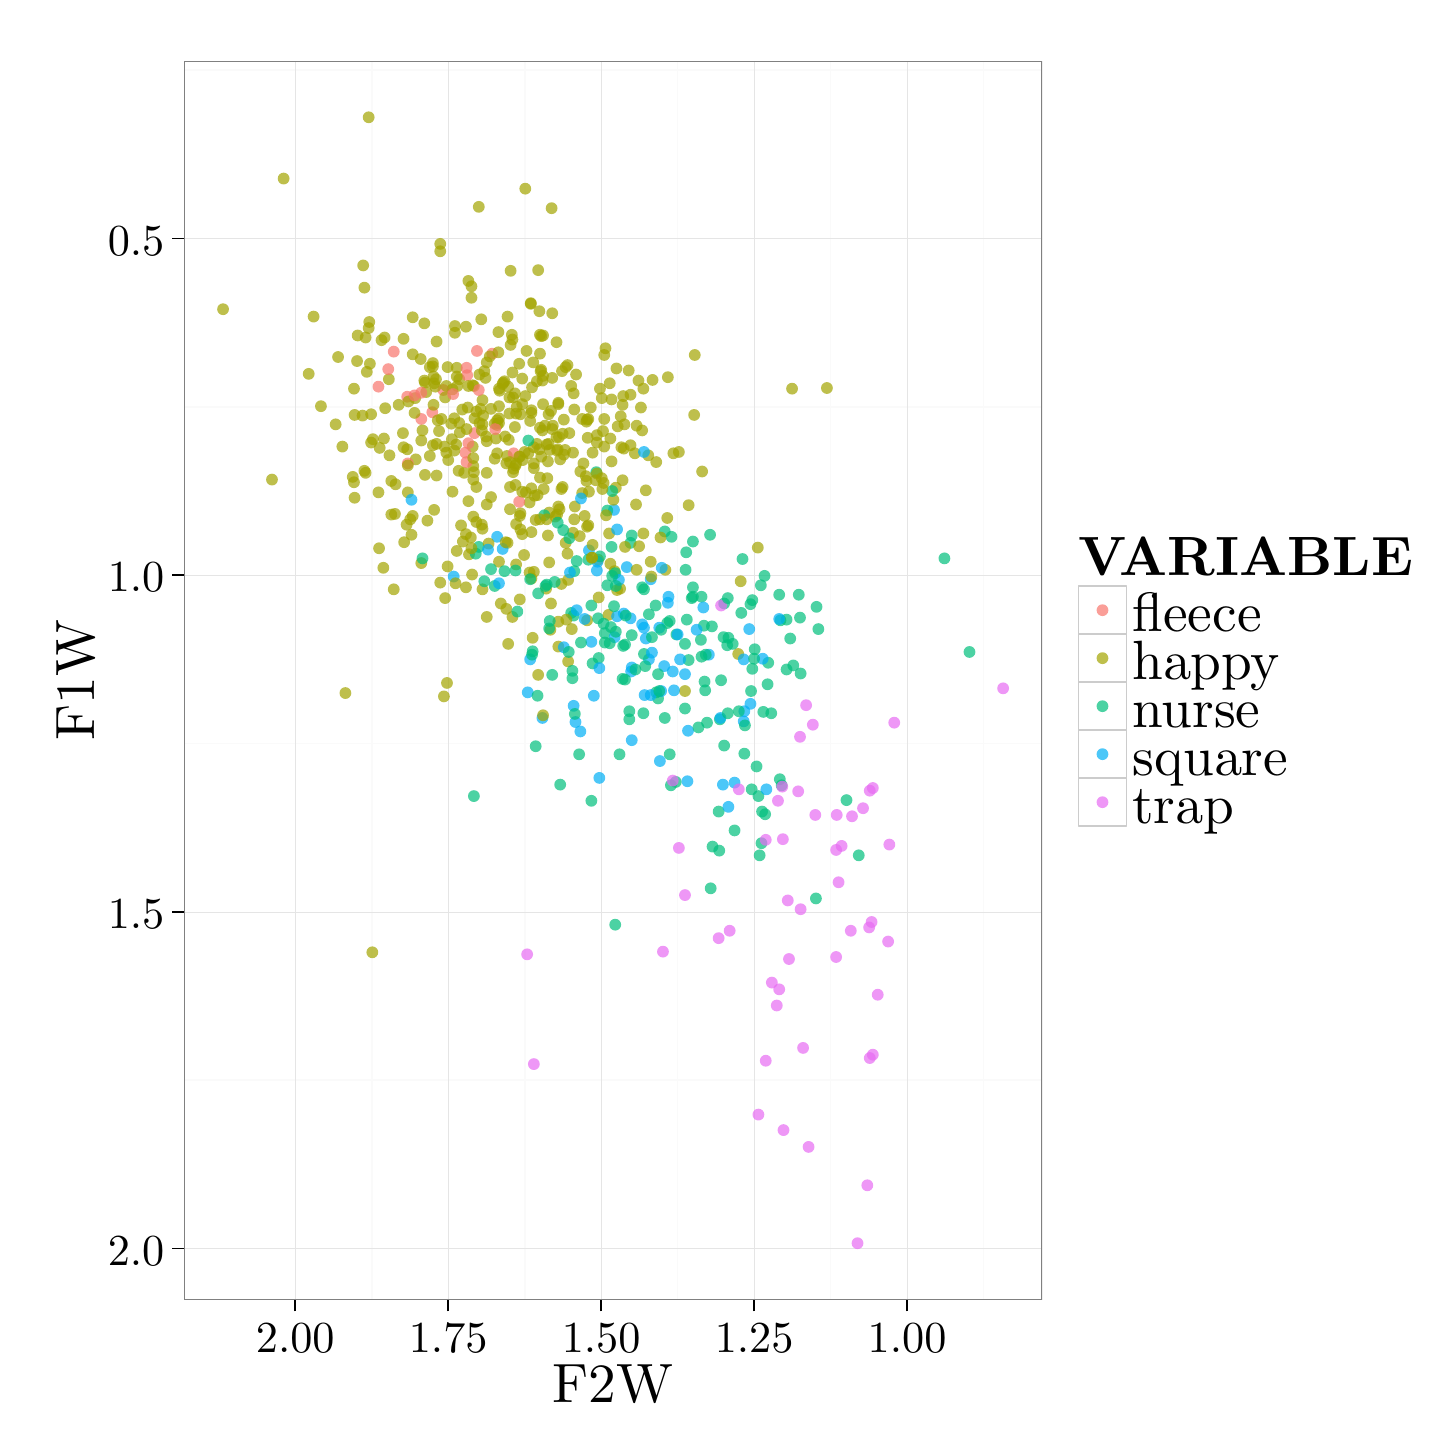 % Created by tikzDevice version 0.8.1 on 2016-02-09 02:11:15
% !TEX encoding = UTF-8 Unicode
\begin{tikzpicture}[x=1pt,y=1pt]
\definecolor{fillColor}{RGB}{255,255,255}
\path[use as bounding box,fill=fillColor,fill opacity=0.00] (0,0) rectangle (505.89,505.89);
\begin{scope}
\path[clip] (  0.00,  0.00) rectangle (505.89,505.89);
\definecolor{drawColor}{RGB}{255,255,255}
\definecolor{fillColor}{RGB}{255,255,255}

\path[draw=drawColor,line width= 0.6pt,line join=round,line cap=round,fill=fillColor] (  0.00, -0.00) rectangle (505.89,505.89);
\end{scope}
\begin{scope}
\path[clip] ( 56.50, 46.31) rectangle (366.58,493.84);
\definecolor{fillColor}{RGB}{255,255,255}

\path[fill=fillColor] ( 56.50, 46.31) rectangle (366.58,493.84);
\definecolor{drawColor}{gray}{0.98}

\path[draw=drawColor,line width= 0.6pt,line join=round] ( 56.50,490.54) --
	(366.58,490.54);

\path[draw=drawColor,line width= 0.6pt,line join=round] ( 56.50,368.87) --
	(366.58,368.87);

\path[draw=drawColor,line width= 0.6pt,line join=round] ( 56.50,247.20) --
	(366.58,247.20);

\path[draw=drawColor,line width= 0.6pt,line join=round] ( 56.50,125.54) --
	(366.58,125.54);

\path[draw=drawColor,line width= 0.6pt,line join=round] (345.41, 46.31) --
	(345.41,493.84);

\path[draw=drawColor,line width= 0.6pt,line join=round] (290.14, 46.31) --
	(290.14,493.84);

\path[draw=drawColor,line width= 0.6pt,line join=round] (234.86, 46.31) --
	(234.86,493.84);

\path[draw=drawColor,line width= 0.6pt,line join=round] (179.59, 46.31) --
	(179.59,493.84);

\path[draw=drawColor,line width= 0.6pt,line join=round] (124.32, 46.31) --
	(124.32,493.84);
\definecolor{drawColor}{gray}{0.90}

\path[draw=drawColor,line width= 0.2pt,line join=round] ( 56.50,429.70) --
	(366.58,429.70);

\path[draw=drawColor,line width= 0.2pt,line join=round] ( 56.50,308.04) --
	(366.58,308.04);

\path[draw=drawColor,line width= 0.2pt,line join=round] ( 56.50,186.37) --
	(366.58,186.37);

\path[draw=drawColor,line width= 0.2pt,line join=round] ( 56.50, 64.70) --
	(366.58, 64.70);

\path[draw=drawColor,line width= 0.2pt,line join=round] (317.77, 46.31) --
	(317.77,493.84);

\path[draw=drawColor,line width= 0.2pt,line join=round] (262.50, 46.31) --
	(262.50,493.84);

\path[draw=drawColor,line width= 0.2pt,line join=round] (207.23, 46.31) --
	(207.23,493.84);

\path[draw=drawColor,line width= 0.2pt,line join=round] (151.96, 46.31) --
	(151.96,493.84);

\path[draw=drawColor,line width= 0.2pt,line join=round] ( 96.69, 46.31) --
	( 96.69,493.84);
\definecolor{fillColor}{RGB}{0,191,125}

\path[fill=fillColor,fill opacity=0.70] (276.65,275.43) circle (  2.13);

\path[fill=fillColor,fill opacity=0.70] (267.59,276.40) circle (  2.13);
\definecolor{fillColor}{RGB}{163,165,0}

\path[fill=fillColor,fill opacity=0.70] (175.39,372.28) circle (  2.13);
\definecolor{fillColor}{RGB}{0,191,125}

\path[fill=fillColor,fill opacity=0.70] (272.01,291.73) circle (  2.13);

\path[fill=fillColor,fill opacity=0.70] (285.71,288.57) circle (  2.13);

\path[fill=fillColor,fill opacity=0.70] (279.30,272.51) circle (  2.13);
\definecolor{fillColor}{RGB}{163,165,0}

\path[fill=fillColor,fill opacity=0.70] (153.28,357.19) circle (  2.13);

\path[fill=fillColor,fill opacity=0.70] (202.14,291.73) circle (  2.13);
\definecolor{fillColor}{RGB}{0,191,125}

\path[fill=fillColor,fill opacity=0.70] (205.46,345.27) circle (  2.13);
\definecolor{fillColor}{RGB}{163,165,0}

\path[fill=fillColor,fill opacity=0.70] (164.12,326.29) circle (  2.13);

\path[fill=fillColor,fill opacity=0.70] (164.34,302.93) circle (  2.13);
\definecolor{fillColor}{RGB}{0,191,125}

\path[fill=fillColor,fill opacity=0.70] (183.57,246.23) circle (  2.13);
\definecolor{fillColor}{RGB}{163,165,0}

\path[fill=fillColor,fill opacity=0.70] (140.02,372.03) circle (  2.13);

\path[fill=fillColor,fill opacity=0.70] (139.13,401.23) circle (  2.13);
\definecolor{fillColor}{RGB}{0,176,246}

\path[fill=fillColor,fill opacity=0.70] (231.55,300.25) circle (  2.13);
\definecolor{fillColor}{RGB}{0,191,125}

\path[fill=fillColor,fill opacity=0.70] (279.08,292.71) circle (  2.13);

\path[fill=fillColor,fill opacity=0.70] (271.56,300.98) circle (  2.13);

\path[fill=fillColor,fill opacity=0.70] (218.28,286.38) circle (  2.13);
\definecolor{fillColor}{RGB}{163,165,0}

\path[fill=fillColor,fill opacity=0.70] (212.09,309.50) circle (  2.13);
\definecolor{fillColor}{RGB}{0,191,125}

\path[fill=fillColor,fill opacity=0.70] (261.84,274.21) circle (  2.13);
\definecolor{fillColor}{RGB}{163,165,0}

\path[fill=fillColor,fill opacity=0.70] (127.86,392.96) circle (  2.13);

\path[fill=fillColor,fill opacity=0.70] (162.13,339.91) circle (  2.13);

\path[fill=fillColor,fill opacity=0.70] (176.28,347.70) circle (  2.13);
\definecolor{fillColor}{RGB}{0,191,125}

\path[fill=fillColor,fill opacity=0.70] (340.32,280.30) circle (  2.13);
\definecolor{fillColor}{RGB}{163,165,0}

\path[fill=fillColor,fill opacity=0.70] (146.65,379.82) circle (  2.13);

\path[fill=fillColor,fill opacity=0.70] (189.76,362.06) circle (  2.13);
\definecolor{fillColor}{RGB}{0,191,125}

\path[fill=fillColor,fill opacity=0.70] (274.22,273.97) circle (  2.13);
\definecolor{fillColor}{RGB}{163,165,0}

\path[fill=fillColor,fill opacity=0.70] (206.12,313.63) circle (  2.13);
\definecolor{fillColor}{RGB}{0,191,125}

\path[fill=fillColor,fill opacity=0.70] (331.26,314.12) circle (  2.13);

\path[fill=fillColor,fill opacity=0.70] (261.17,297.57) circle (  2.13);
\definecolor{fillColor}{RGB}{163,165,0}

\path[fill=fillColor,fill opacity=0.70] (202.59,364.49) circle (  2.13);
\definecolor{fillColor}{RGB}{0,191,125}

\path[fill=fillColor,fill opacity=0.70] (278.64,300.98) circle (  2.13);
\definecolor{fillColor}{RGB}{163,165,0}

\path[fill=fillColor,fill opacity=0.70] (191.31,353.05) circle (  2.13);
\definecolor{fillColor}{RGB}{0,191,125}

\path[fill=fillColor,fill opacity=0.70] (258.30,313.88) circle (  2.13);
\definecolor{fillColor}{RGB}{163,165,0}

\path[fill=fillColor,fill opacity=0.70] (153.50,375.20) circle (  2.13);
\definecolor{fillColor}{RGB}{0,191,125}

\path[fill=fillColor,fill opacity=0.70] (285.05,296.60) circle (  2.13);
\definecolor{fillColor}{RGB}{163,165,0}

\path[fill=fillColor,fill opacity=0.70] (143.33,399.04) circle (  2.13);

\path[fill=fillColor,fill opacity=0.70] (193.74,351.59) circle (  2.13);
\definecolor{fillColor}{RGB}{0,191,125}

\path[fill=fillColor,fill opacity=0.70] (274.22,291.98) circle (  2.13);

\path[fill=fillColor,fill opacity=0.70] (226.91,297.09) circle (  2.13);
\definecolor{fillColor}{RGB}{163,165,0}

\path[fill=fillColor,fill opacity=0.70] (195.73,359.38) circle (  2.13);

\path[fill=fillColor,fill opacity=0.70] (185.56,382.25) circle (  2.13);

\path[fill=fillColor,fill opacity=0.70] (210.99,349.16) circle (  2.13);
\definecolor{fillColor}{RGB}{231,107,243}

\path[fill=fillColor,fill opacity=0.70] (180.48,171.04) circle (  2.13);
\definecolor{fillColor}{RGB}{0,191,125}

\path[fill=fillColor,fill opacity=0.70] (246.58,322.64) circle (  2.13);
\definecolor{fillColor}{RGB}{231,107,243}

\path[fill=fillColor,fill opacity=0.70] (313.13,254.75) circle (  2.13);
\definecolor{fillColor}{RGB}{163,165,0}

\path[fill=fillColor,fill opacity=0.70] (214.30,365.46) circle (  2.13);

\path[fill=fillColor,fill opacity=0.70] (164.34,371.30) circle (  2.13);
\definecolor{fillColor}{RGB}{0,176,246}

\path[fill=fillColor,fill opacity=0.70] (260.73,288.57) circle (  2.13);
\definecolor{fillColor}{RGB}{0,191,125}

\path[fill=fillColor,fill opacity=0.70] (251.67,297.82) circle (  2.13);
\definecolor{fillColor}{RGB}{163,165,0}

\path[fill=fillColor,fill opacity=0.70] (122.11,393.93) circle (  2.13);
\definecolor{fillColor}{RGB}{0,176,246}

\path[fill=fillColor,fill opacity=0.70] (265.60,277.86) circle (  2.13);
\definecolor{fillColor}{RGB}{163,165,0}

\path[fill=fillColor,fill opacity=0.70] (160.80,354.51) circle (  2.13);

\path[fill=fillColor,fill opacity=0.70] (146.43,384.69) circle (  2.13);

\path[fill=fillColor,fill opacity=0.70] (210.55,312.17) circle (  2.13);
\definecolor{fillColor}{RGB}{0,191,125}

\path[fill=fillColor,fill opacity=0.70] (234.42,286.62) circle (  2.13);
\definecolor{fillColor}{RGB}{163,165,0}

\path[fill=fillColor,fill opacity=0.70] (132.72,330.18) circle (  2.13);

\path[fill=fillColor,fill opacity=0.70] (214.97,342.35) circle (  2.13);

\path[fill=fillColor,fill opacity=0.70] (165.89,292.95) circle (  2.13);

\path[fill=fillColor,fill opacity=0.70] ( 88.28,342.59) circle (  2.13);
\definecolor{fillColor}{RGB}{0,191,125}

\path[fill=fillColor,fill opacity=0.70] (238.84,277.38) circle (  2.13);
\definecolor{fillColor}{RGB}{163,165,0}

\path[fill=fillColor,fill opacity=0.70] (194.41,383.23) circle (  2.13);

\path[fill=fillColor,fill opacity=0.70] (124.10,366.19) circle (  2.13);

\path[fill=fillColor,fill opacity=0.70] (256.75,279.57) circle (  2.13);

\path[fill=fillColor,fill opacity=0.70] (180.04,337.97) circle (  2.13);
\definecolor{fillColor}{RGB}{0,191,125}

\path[fill=fillColor,fill opacity=0.70] (232.65,321.91) circle (  2.13);
\definecolor{fillColor}{RGB}{163,165,0}

\path[fill=fillColor,fill opacity=0.70] (231.11,328.72) circle (  2.13);

\path[fill=fillColor,fill opacity=0.70] (213.20,361.81) circle (  2.13);

\path[fill=fillColor,fill opacity=0.70] (185.12,388.09) circle (  2.13);

\path[fill=fillColor,fill opacity=0.70] (177.60,384.44) circle (  2.13);
\definecolor{fillColor}{RGB}{0,176,246}

\path[fill=fillColor,fill opacity=0.70] (202.81,317.04) circle (  2.13);
\definecolor{fillColor}{RGB}{163,165,0}

\path[fill=fillColor,fill opacity=0.70] (180.92,352.08) circle (  2.13);

\path[fill=fillColor,fill opacity=0.70] (210.55,357.43) circle (  2.13);

\path[fill=fillColor,fill opacity=0.70] (181.80,406.34) circle (  2.13);

\path[fill=fillColor,fill opacity=0.70] (176.72,368.87) circle (  2.13);

\path[fill=fillColor,fill opacity=0.70] (192.19,331.88) circle (  2.13);

\path[fill=fillColor,fill opacity=0.70] (210.10,323.12) circle (  2.13);

\path[fill=fillColor,fill opacity=0.70] (197.28,373.74) circle (  2.13);

\path[fill=fillColor,fill opacity=0.70] (217.84,355.00) circle (  2.13);

\path[fill=fillColor,fill opacity=0.70] (174.51,418.02) circle (  2.13);

\path[fill=fillColor,fill opacity=0.70] (192.86,339.18) circle (  2.13);

\path[fill=fillColor,fill opacity=0.70] (173.40,401.48) circle (  2.13);

\path[fill=fillColor,fill opacity=0.70] (184.90,403.42) circle (  2.13);
\definecolor{fillColor}{RGB}{0,176,246}

\path[fill=fillColor,fill opacity=0.70] (225.14,306.58) circle (  2.13);
\definecolor{fillColor}{RGB}{163,165,0}

\path[fill=fillColor,fill opacity=0.70] (181.58,363.76) circle (  2.13);

\path[fill=fillColor,fill opacity=0.70] (163.90,400.50) circle (  2.13);

\path[fill=fillColor,fill opacity=0.70] (222.48,323.12) circle (  2.13);

\path[fill=fillColor,fill opacity=0.70] (191.09,392.23) circle (  2.13);

\path[fill=fillColor,fill opacity=0.70] (191.75,332.86) circle (  2.13);

\path[fill=fillColor,fill opacity=0.70] (186.45,339.18) circle (  2.13);
\definecolor{fillColor}{RGB}{0,191,125}

\path[fill=fillColor,fill opacity=0.70] (202.59,313.63) circle (  2.13);
\definecolor{fillColor}{RGB}{163,165,0}

\path[fill=fillColor,fill opacity=0.70] (186.23,394.66) circle (  2.13);

\path[fill=fillColor,fill opacity=0.70] (198.16,380.55) circle (  2.13);

\path[fill=fillColor,fill opacity=0.70] (169.20,357.43) circle (  2.13);

\path[fill=fillColor,fill opacity=0.70] (189.32,440.65) circle (  2.13);
\definecolor{fillColor}{RGB}{0,191,125}

\path[fill=fillColor,fill opacity=0.70] (217.84,319.72) circle (  2.13);
\definecolor{fillColor}{RGB}{0,176,246}

\path[fill=fillColor,fill opacity=0.70] (205.90,312.90) circle (  2.13);
\definecolor{fillColor}{RGB}{248,118,109}

\path[fill=fillColor,fill opacity=0.70] (167.88,388.09) circle (  2.13);
\definecolor{fillColor}{RGB}{231,107,243}

\path[fill=fillColor,fill opacity=0.70] (311.36,210.70) circle (  2.13);
\definecolor{fillColor}{RGB}{0,191,125}

\path[fill=fillColor,fill opacity=0.70] (209.44,304.39) circle (  2.13);
\definecolor{fillColor}{RGB}{163,165,0}

\path[fill=fillColor,fill opacity=0.70] (186.00,378.36) circle (  2.13);
\definecolor{fillColor}{RGB}{231,107,243}

\path[fill=fillColor,fill opacity=0.70] (307.16,156.44) circle (  2.13);
\definecolor{fillColor}{RGB}{163,165,0}

\path[fill=fillColor,fill opacity=0.70] (175.17,381.28) circle (  2.13);
\definecolor{fillColor}{RGB}{0,176,246}

\path[fill=fillColor,fill opacity=0.70] (211.87,331.64) circle (  2.13);
\definecolor{fillColor}{RGB}{0,191,125}

\path[fill=fillColor,fill opacity=0.70] (218.28,322.39) circle (  2.13);
\definecolor{fillColor}{RGB}{163,165,0}

\path[fill=fillColor,fill opacity=0.70] (166.99,387.12) circle (  2.13);
\definecolor{fillColor}{RGB}{0,191,125}

\path[fill=fillColor,fill opacity=0.70] (217.40,258.88) circle (  2.13);
\definecolor{fillColor}{RGB}{163,165,0}

\path[fill=fillColor,fill opacity=0.70] (185.12,394.91) circle (  2.13);

\path[fill=fillColor,fill opacity=0.70] (175.39,345.27) circle (  2.13);
\definecolor{fillColor}{RGB}{0,191,125}

\path[fill=fillColor,fill opacity=0.70] (240.39,300.25) circle (  2.13);
\definecolor{fillColor}{RGB}{163,165,0}

\path[fill=fillColor,fill opacity=0.70] (189.10,297.82) circle (  2.13);
\definecolor{fillColor}{RGB}{0,191,125}

\path[fill=fillColor,fill opacity=0.70] (222.04,303.66) circle (  2.13);

\path[fill=fillColor,fill opacity=0.70] (212.31,308.77) circle (  2.13);
\definecolor{fillColor}{RGB}{0,176,246}

\path[fill=fillColor,fill opacity=0.70] (212.98,324.58) circle (  2.13);
\definecolor{fillColor}{RGB}{163,165,0}

\path[fill=fillColor,fill opacity=0.70] (185.34,381.77) circle (  2.13);
\definecolor{fillColor}{RGB}{0,191,125}

\path[fill=fillColor,fill opacity=0.70] (300.31,206.81) circle (  2.13);

\path[fill=fillColor,fill opacity=0.70] (212.31,181.75) circle (  2.13);
\definecolor{fillColor}{RGB}{163,165,0}

\path[fill=fillColor,fill opacity=0.70] (159.47,315.58) circle (  2.13);

\path[fill=fillColor,fill opacity=0.70] (153.50,338.21) circle (  2.13);

\path[fill=fillColor,fill opacity=0.70] (181.36,334.32) circle (  2.13);

\path[fill=fillColor,fill opacity=0.70] (172.96,295.87) circle (  2.13);

\path[fill=fillColor,fill opacity=0.70] (193.30,359.14) circle (  2.13);

\path[fill=fillColor,fill opacity=0.70] (190.65,329.21) circle (  2.13);

\path[fill=fillColor,fill opacity=0.70] (164.34,362.54) circle (  2.13);
\definecolor{fillColor}{RGB}{0,191,125}

\path[fill=fillColor,fill opacity=0.70] (237.96,316.31) circle (  2.13);
\definecolor{fillColor}{RGB}{163,165,0}

\path[fill=fillColor,fill opacity=0.70] (128.96,393.93) circle (  2.13);

\path[fill=fillColor,fill opacity=0.70] (135.82,354.27) circle (  2.13);
\definecolor{fillColor}{RGB}{0,191,125}

\path[fill=fillColor,fill opacity=0.70] (295.88,226.76) circle (  2.13);

\path[fill=fillColor,fill opacity=0.70] (261.62,230.66) circle (  2.13);
\definecolor{fillColor}{RGB}{163,165,0}

\path[fill=fillColor,fill opacity=0.70] (187.33,303.17) circle (  2.13);

\path[fill=fillColor,fill opacity=0.70] (174.29,331.88) circle (  2.13);

\path[fill=fillColor,fill opacity=0.70] (150.41,264.24) circle (  2.13);
\definecolor{fillColor}{RGB}{0,191,125}

\path[fill=fillColor,fill opacity=0.70] (264.49,206.81) circle (  2.13);

\path[fill=fillColor,fill opacity=0.70] (284.83,191.24) circle (  2.13);
\definecolor{fillColor}{RGB}{163,165,0}

\path[fill=fillColor,fill opacity=0.70] (179.59,352.57) circle (  2.13);

\path[fill=fillColor,fill opacity=0.70] (179.37,315.34) circle (  2.13);

\path[fill=fillColor,fill opacity=0.70] (194.41,319.72) circle (  2.13);

\path[fill=fillColor,fill opacity=0.70] (187.77,343.08) circle (  2.13);
\definecolor{fillColor}{RGB}{0,191,125}

\path[fill=fillColor,fill opacity=0.70] (258.96,243.55) circle (  2.13);
\definecolor{fillColor}{RGB}{163,165,0}

\path[fill=fillColor,fill opacity=0.70] (191.97,357.92) circle (  2.13);

\path[fill=fillColor,fill opacity=0.70] (186.00,360.35) circle (  2.13);
\definecolor{fillColor}{RGB}{0,191,125}

\path[fill=fillColor,fill opacity=0.70] (271.79,234.31) circle (  2.13);

\path[fill=fillColor,fill opacity=0.70] (249.68,222.63) circle (  2.13);

\path[fill=fillColor,fill opacity=0.70] (264.05,228.22) circle (  2.13);

\path[fill=fillColor,fill opacity=0.70] (231.99,243.31) circle (  2.13);
\definecolor{fillColor}{RGB}{163,165,0}

\path[fill=fillColor,fill opacity=0.70] (211.65,335.29) circle (  2.13);

\path[fill=fillColor,fill opacity=0.70] (181.36,309.01) circle (  2.13);

\path[fill=fillColor,fill opacity=0.70] (151.29,352.32) circle (  2.13);

\path[fill=fillColor,fill opacity=0.70] (160.80,376.66) circle (  2.13);

\path[fill=fillColor,fill opacity=0.70] (149.53,364.49) circle (  2.13);

\path[fill=fillColor,fill opacity=0.70] (172.52,358.16) circle (  2.13);

\path[fill=fillColor,fill opacity=0.70] (205.68,358.65) circle (  2.13);

\path[fill=fillColor,fill opacity=0.70] (176.50,311.93) circle (  2.13);

\path[fill=fillColor,fill opacity=0.70] (174.07,366.44) circle (  2.13);
\definecolor{fillColor}{RGB}{0,191,125}

\path[fill=fillColor,fill opacity=0.70] (247.47,209.97) circle (  2.13);
\definecolor{fillColor}{RGB}{163,165,0}

\path[fill=fillColor,fill opacity=0.70] (157.04,367.90) circle (  2.13);
\definecolor{fillColor}{RGB}{231,107,243}

\path[fill=fillColor,fill opacity=0.70] (235.31,209.49) circle (  2.13);

\path[fill=fillColor,fill opacity=0.70] (237.52,192.45) circle (  2.13);
\definecolor{fillColor}{RGB}{163,165,0}

\path[fill=fillColor,fill opacity=0.70] (176.06,361.57) circle (  2.13);
\definecolor{fillColor}{RGB}{0,176,246}

\path[fill=fillColor,fill opacity=0.70] (255.43,233.09) circle (  2.13);

\path[fill=fillColor,fill opacity=0.70] (251.22,232.36) circle (  2.13);
\definecolor{fillColor}{RGB}{231,107,243}

\path[fill=fillColor,fill opacity=0.70] (273.11,107.53) circle (  2.13);
\definecolor{fillColor}{RGB}{163,165,0}

\path[fill=fillColor,fill opacity=0.70] (114.81,265.45) circle (  2.13);
\definecolor{fillColor}{RGB}{0,191,125}

\path[fill=fillColor,fill opacity=0.70] (265.15,211.19) circle (  2.13);
\definecolor{fillColor}{RGB}{163,165,0}

\path[fill=fillColor,fill opacity=0.70] (112.16,386.88) circle (  2.13);
\definecolor{fillColor}{RGB}{0,191,125}

\path[fill=fillColor,fill opacity=0.70] (234.20,233.33) circle (  2.13);

\path[fill=fillColor,fill opacity=0.70] (250.12,255.96) circle (  2.13);

\path[fill=fillColor,fill opacity=0.70] (232.43,232.12) circle (  2.13);
\definecolor{fillColor}{RGB}{163,165,0}

\path[fill=fillColor,fill opacity=0.70] (123.44,399.53) circle (  2.13);

\path[fill=fillColor,fill opacity=0.70] (136.04,319.96) circle (  2.13);
\definecolor{fillColor}{RGB}{0,191,125}

\path[fill=fillColor,fill opacity=0.70] (268.69,258.15) circle (  2.13);
\definecolor{fillColor}{RGB}{163,165,0}

\path[fill=fillColor,fill opacity=0.70] (178.71,322.88) circle (  2.13);

\path[fill=fillColor,fill opacity=0.70] (197.06,352.32) circle (  2.13);
\definecolor{fillColor}{RGB}{0,191,125}

\path[fill=fillColor,fill opacity=0.70] (206.12,292.46) circle (  2.13);
\definecolor{fillColor}{RGB}{163,165,0}

\path[fill=fillColor,fill opacity=0.70] (170.31,375.44) circle (  2.13);

\path[fill=fillColor,fill opacity=0.70] (184.01,378.12) circle (  2.13);

\path[fill=fillColor,fill opacity=0.70] (175.61,346.48) circle (  2.13);

\path[fill=fillColor,fill opacity=0.70] (214.08,303.17) circle (  2.13);

\path[fill=fillColor,fill opacity=0.70] (195.07,315.82) circle (  2.13);

\path[fill=fillColor,fill opacity=0.70] (185.56,350.86) circle (  2.13);

\path[fill=fillColor,fill opacity=0.70] (188.44,330.67) circle (  2.13);

\path[fill=fillColor,fill opacity=0.70] (178.05,330.42) circle (  2.13);

\path[fill=fillColor,fill opacity=0.70] (212.98,302.68) circle (  2.13);

\path[fill=fillColor,fill opacity=0.70] (191.53,353.54) circle (  2.13);

\path[fill=fillColor,fill opacity=0.70] (207.45,343.08) circle (  2.13);

\path[fill=fillColor,fill opacity=0.70] (184.46,418.27) circle (  2.13);

\path[fill=fillColor,fill opacity=0.70] (214.52,354.27) circle (  2.13);

\path[fill=fillColor,fill opacity=0.70] (155.94,378.85) circle (  2.13);
\definecolor{fillColor}{RGB}{0,191,125}

\path[fill=fillColor,fill opacity=0.70] (210.77,289.30) circle (  2.13);
\definecolor{fillColor}{RGB}{163,165,0}

\path[fill=fillColor,fill opacity=0.70] (220.05,362.06) circle (  2.13);
\definecolor{fillColor}{RGB}{0,191,125}

\path[fill=fillColor,fill opacity=0.70] (239.95,299.76) circle (  2.13);

\path[fill=fillColor,fill opacity=0.70] (230.22,323.85) circle (  2.13);
\definecolor{fillColor}{RGB}{163,165,0}

\path[fill=fillColor,fill opacity=0.70] (188.88,288.33) circle (  2.13);

\path[fill=fillColor,fill opacity=0.70] (185.56,394.42) circle (  2.13);

\path[fill=fillColor,fill opacity=0.70] (228.67,321.66) circle (  2.13);
\definecolor{fillColor}{RGB}{0,176,246}

\path[fill=fillColor,fill opacity=0.70] (261.17,261.56) circle (  2.13);
\definecolor{fillColor}{RGB}{163,165,0}

\path[fill=fillColor,fill opacity=0.70] (195.29,276.89) circle (  2.13);
\definecolor{fillColor}{RGB}{248,118,109}

\path[fill=fillColor,fill opacity=0.70] (142.23,364.49) circle (  2.13);
\definecolor{fillColor}{RGB}{163,165,0}

\path[fill=fillColor,fill opacity=0.70] (191.09,357.92) circle (  2.13);
\definecolor{fillColor}{RGB}{231,107,243}

\path[fill=fillColor,fill opacity=0.70] (250.56,297.09) circle (  2.13);
\definecolor{fillColor}{RGB}{163,165,0}

\path[fill=fillColor,fill opacity=0.70] (204.13,318.99) circle (  2.13);
\definecolor{fillColor}{RGB}{0,176,246}

\path[fill=fillColor,fill opacity=0.70] (217.84,292.46) circle (  2.13);

\path[fill=fillColor,fill opacity=0.70] (213.64,306.33) circle (  2.13);

\path[fill=fillColor,fill opacity=0.70] (181.58,277.62) circle (  2.13);

\path[fill=fillColor,fill opacity=0.70] (203.69,283.95) circle (  2.13);
\definecolor{fillColor}{RGB}{0,191,125}

\path[fill=fillColor,fill opacity=0.70] (182.25,279.32) circle (  2.13);
\definecolor{fillColor}{RGB}{163,165,0}

\path[fill=fillColor,fill opacity=0.70] (159.25,414.37) circle (  2.13);

\path[fill=fillColor,fill opacity=0.70] (201.26,329.45) circle (  2.13);

\path[fill=fillColor,fill opacity=0.70] (160.36,412.43) circle (  2.13);
\definecolor{fillColor}{RGB}{0,191,125}

\path[fill=fillColor,fill opacity=0.70] (222.48,258.15) circle (  2.13);
\definecolor{fillColor}{RGB}{163,165,0}

\path[fill=fillColor,fill opacity=0.70] (186.23,369.84) circle (  2.13);
\definecolor{fillColor}{RGB}{0,176,246}

\path[fill=fillColor,fill opacity=0.70] (246.14,279.32) circle (  2.13);
\definecolor{fillColor}{RGB}{163,165,0}

\path[fill=fillColor,fill opacity=0.70] (170.09,395.88) circle (  2.13);

\path[fill=fillColor,fill opacity=0.70] (230.44,309.98) circle (  2.13);

\path[fill=fillColor,fill opacity=0.70] (177.82,350.86) circle (  2.13);

\path[fill=fillColor,fill opacity=0.70] (173.18,351.11) circle (  2.13);

\path[fill=fillColor,fill opacity=0.70] (212.53,339.67) circle (  2.13);

\path[fill=fillColor,fill opacity=0.70] (168.76,362.79) circle (  2.13);

\path[fill=fillColor,fill opacity=0.70] (174.51,391.26) circle (  2.13);

\path[fill=fillColor,fill opacity=0.70] (200.38,364.49) circle (  2.13);

\path[fill=fillColor,fill opacity=0.70] (156.16,359.62) circle (  2.13);
\definecolor{fillColor}{RGB}{0,176,246}

\path[fill=fillColor,fill opacity=0.70] (233.10,273.24) circle (  2.13);
\definecolor{fillColor}{RGB}{163,165,0}

\path[fill=fillColor,fill opacity=0.70] (192.42,349.89) circle (  2.13);

\path[fill=fillColor,fill opacity=0.70] (182.02,366.68) circle (  2.13);
\definecolor{fillColor}{RGB}{0,176,246}

\path[fill=fillColor,fill opacity=0.70] (215.41,294.17) circle (  2.13);
\definecolor{fillColor}{RGB}{163,165,0}

\path[fill=fillColor,fill opacity=0.70] (176.28,340.64) circle (  2.13);

\path[fill=fillColor,fill opacity=0.70] (162.13,367.17) circle (  2.13);

\path[fill=fillColor,fill opacity=0.70] (159.25,334.80) circle (  2.13);
\definecolor{fillColor}{RGB}{0,191,125}

\path[fill=fillColor,fill opacity=0.70] (203.69,297.09) circle (  2.13);

\path[fill=fillColor,fill opacity=0.70] (209.44,331.40) circle (  2.13);
\definecolor{fillColor}{RGB}{163,165,0}

\path[fill=fillColor,fill opacity=0.70] (191.75,370.33) circle (  2.13);

\path[fill=fillColor,fill opacity=0.70] (186.23,380.06) circle (  2.13);
\definecolor{fillColor}{RGB}{0,191,125}

\path[fill=fillColor,fill opacity=0.70] (245.48,254.75) circle (  2.13);
\definecolor{fillColor}{RGB}{231,107,243}

\path[fill=fillColor,fill opacity=0.70] (271.56,158.39) circle (  2.13);
\definecolor{fillColor}{RGB}{163,165,0}

\path[fill=fillColor,fill opacity=0.70] (134.05,369.60) circle (  2.13);
\definecolor{fillColor}{RGB}{248,118,109}

\path[fill=fillColor,fill opacity=0.70] (175.61,352.08) circle (  2.13);
\definecolor{fillColor}{RGB}{231,107,243}

\path[fill=fillColor,fill opacity=0.70] (256.97,230.66) circle (  2.13);
\definecolor{fillColor}{RGB}{0,176,246}

\path[fill=fillColor,fill opacity=0.70] (216.51,310.96) circle (  2.13);
\definecolor{fillColor}{RGB}{163,165,0}

\path[fill=fillColor,fill opacity=0.70] ( 92.49,451.36) circle (  2.13);
\definecolor{fillColor}{RGB}{0,191,125}

\path[fill=fillColor,fill opacity=0.70] (240.39,303.66) circle (  2.13);
\definecolor{fillColor}{RGB}{231,107,243}

\path[fill=fillColor,fill opacity=0.70] (253.66,179.56) circle (  2.13);
\definecolor{fillColor}{RGB}{163,165,0}

\path[fill=fillColor,fill opacity=0.70] (165.00,381.77) circle (  2.13);
\definecolor{fillColor}{RGB}{0,191,125}

\path[fill=fillColor,fill opacity=0.70] (237.52,283.22) circle (  2.13);

\path[fill=fillColor,fill opacity=0.70] (243.49,278.59) circle (  2.13);

\path[fill=fillColor,fill opacity=0.70] (168.76,304.14) circle (  2.13);

\path[fill=fillColor,fill opacity=0.70] (192.42,232.36) circle (  2.13);
\definecolor{fillColor}{RGB}{0,176,246}

\path[fill=fillColor,fill opacity=0.70] (170.31,305.12) circle (  2.13);
\definecolor{fillColor}{RGB}{0,191,125}

\path[fill=fillColor,fill opacity=0.70] (176.28,309.74) circle (  2.13);
\definecolor{fillColor}{RGB}{163,165,0}

\path[fill=fillColor,fill opacity=0.70] (121.23,419.97) circle (  2.13);

\path[fill=fillColor,fill opacity=0.70] (154.39,398.07) circle (  2.13);

\path[fill=fillColor,fill opacity=0.70] (121.67,411.94) circle (  2.13);

\path[fill=fillColor,fill opacity=0.70] (237.52,266.18) circle (  2.13);

\path[fill=fillColor,fill opacity=0.70] (223.37,338.70) circle (  2.13);

\path[fill=fillColor,fill opacity=0.70] (195.29,306.33) circle (  2.13);

\path[fill=fillColor,fill opacity=0.70] (208.33,387.61) circle (  2.13);

\path[fill=fillColor,fill opacity=0.70] (205.24,342.35) circle (  2.13);

\path[fill=fillColor,fill opacity=0.70] (178.05,324.58) circle (  2.13);
\definecolor{fillColor}{RGB}{0,176,246}

\path[fill=fillColor,fill opacity=0.70] (258.74,255.23) circle (  2.13);

\path[fill=fillColor,fill opacity=0.70] (258.74,277.62) circle (  2.13);
\definecolor{fillColor}{RGB}{163,165,0}

\path[fill=fillColor,fill opacity=0.70] (188.22,355.49) circle (  2.13);

\path[fill=fillColor,fill opacity=0.70] (181.80,406.10) circle (  2.13);

\path[fill=fillColor,fill opacity=0.70] (180.26,389.07) circle (  2.13);

\path[fill=fillColor,fill opacity=0.70] (197.06,323.37) circle (  2.13);
\definecolor{fillColor}{RGB}{0,191,125}

\path[fill=fillColor,fill opacity=0.70] (265.37,222.63) circle (  2.13);
\definecolor{fillColor}{RGB}{163,165,0}

\path[fill=fillColor,fill opacity=0.70] (191.75,282.24) circle (  2.13);

\path[fill=fillColor,fill opacity=0.70] (201.92,342.10) circle (  2.13);

\path[fill=fillColor,fill opacity=0.70] (165.89,333.59) circle (  2.13);
\definecolor{fillColor}{RGB}{0,191,125}

\path[fill=fillColor,fill opacity=0.70] (249.90,208.51) circle (  2.13);

\path[fill=fillColor,fill opacity=0.70] (246.80,194.89) circle (  2.13);
\definecolor{fillColor}{RGB}{163,165,0}

\path[fill=fillColor,fill opacity=0.70] (187.99,322.39) circle (  2.13);
\definecolor{fillColor}{RGB}{0,191,125}

\path[fill=fillColor,fill opacity=0.70] (255.43,215.81) circle (  2.13);
\definecolor{fillColor}{RGB}{0,176,246}

\path[fill=fillColor,fill opacity=0.70] (238.62,251.83) circle (  2.13);
\definecolor{fillColor}{RGB}{163,165,0}

\path[fill=fillColor,fill opacity=0.70] (175.17,292.95) circle (  2.13);
\definecolor{fillColor}{RGB}{0,191,125}

\path[fill=fillColor,fill opacity=0.70] (272.45,232.12) circle (  2.13);
\definecolor{fillColor}{RGB}{231,107,243}

\path[fill=fillColor,fill opacity=0.70] (233.10,233.82) circle (  2.13);
\definecolor{fillColor}{RGB}{248,118,109}

\path[fill=fillColor,fill opacity=0.70] (146.21,366.92) circle (  2.13);

\path[fill=fillColor,fill opacity=0.70] (137.14,372.52) circle (  2.13);
\definecolor{fillColor}{RGB}{0,191,125}

\path[fill=fillColor,fill opacity=0.70] (251.67,246.47) circle (  2.13);
\definecolor{fillColor}{RGB}{163,165,0}

\path[fill=fillColor,fill opacity=0.70] (238.84,333.34) circle (  2.13);
\definecolor{fillColor}{RGB}{0,176,246}

\path[fill=fillColor,fill opacity=0.70] (266.92,230.66) circle (  2.13);
\definecolor{fillColor}{RGB}{163,165,0}

\path[fill=fillColor,fill opacity=0.70] (176.50,326.53) circle (  2.13);
\definecolor{fillColor}{RGB}{248,118,109}

\path[fill=fillColor,fill opacity=0.70] (177.60,334.56) circle (  2.13);
\definecolor{fillColor}{RGB}{163,165,0}

\path[fill=fillColor,fill opacity=0.70] (168.76,350.13) circle (  2.13);
\definecolor{fillColor}{RGB}{0,191,125}

\path[fill=fillColor,fill opacity=0.70] (266.48,221.65) circle (  2.13);
\definecolor{fillColor}{RGB}{163,165,0}

\path[fill=fillColor,fill opacity=0.70] (196.62,288.57) circle (  2.13);

\path[fill=fillColor,fill opacity=0.70] (119.24,394.66) circle (  2.13);

\path[fill=fillColor,fill opacity=0.70] (183.57,327.99) circle (  2.13);

\path[fill=fillColor,fill opacity=0.70] (200.38,337.72) circle (  2.13);

\path[fill=fillColor,fill opacity=0.70] (151.74,383.23) circle (  2.13);
\definecolor{fillColor}{RGB}{0,191,125}

\path[fill=fillColor,fill opacity=0.70] (261.84,299.03) circle (  2.13);
\definecolor{fillColor}{RGB}{163,165,0}

\path[fill=fillColor,fill opacity=0.70] (184.24,336.99) circle (  2.13);
\definecolor{fillColor}{RGB}{0,176,246}

\path[fill=fillColor,fill opacity=0.70] (258.96,258.88) circle (  2.13);
\definecolor{fillColor}{RGB}{0,191,125}

\path[fill=fillColor,fill opacity=0.70] (257.86,294.41) circle (  2.13);
\definecolor{fillColor}{RGB}{163,165,0}

\path[fill=fillColor,fill opacity=0.70] (161.24,376.41) circle (  2.13);

\path[fill=fillColor,fill opacity=0.70] (184.46,272.02) circle (  2.13);

\path[fill=fillColor,fill opacity=0.70] (193.30,339.91) circle (  2.13);
\definecolor{fillColor}{RGB}{0,191,125}

\path[fill=fillColor,fill opacity=0.70] (262.72,281.27) circle (  2.13);

\path[fill=fillColor,fill opacity=0.70] (266.26,307.79) circle (  2.13);
\definecolor{fillColor}{RGB}{163,165,0}

\path[fill=fillColor,fill opacity=0.70] (235.31,352.57) circle (  2.13);

\path[fill=fillColor,fill opacity=0.70] (195.07,383.96) circle (  2.13);

\path[fill=fillColor,fill opacity=0.70] (193.74,364.25) circle (  2.13);

\path[fill=fillColor,fill opacity=0.70] (161.02,342.59) circle (  2.13);

\path[fill=fillColor,fill opacity=0.70] (170.53,374.71) circle (  2.13);

\path[fill=fillColor,fill opacity=0.70] (184.90,353.54) circle (  2.13);

\path[fill=fillColor,fill opacity=0.70] (257.64,305.85) circle (  2.13);

\path[fill=fillColor,fill opacity=0.70] (164.56,365.71) circle (  2.13);

\path[fill=fillColor,fill opacity=0.70] (173.84,356.95) circle (  2.13);

\path[fill=fillColor,fill opacity=0.70] (170.31,369.11) circle (  2.13);
\definecolor{fillColor}{RGB}{0,191,125}

\path[fill=fillColor,fill opacity=0.70] (242.38,253.04) circle (  2.13);
\definecolor{fillColor}{RGB}{163,165,0}

\path[fill=fillColor,fill opacity=0.70] (157.71,345.02) circle (  2.13);
\definecolor{fillColor}{RGB}{0,191,125}

\path[fill=fillColor,fill opacity=0.70] (237.74,309.98) circle (  2.13);

\path[fill=fillColor,fill opacity=0.70] (243.49,300.25) circle (  2.13);
\definecolor{fillColor}{RGB}{231,107,243}

\path[fill=fillColor,fill opacity=0.70] (266.70,212.41) circle (  2.13);
\definecolor{fillColor}{RGB}{163,165,0}

\path[fill=fillColor,fill opacity=0.70] (202.36,357.68) circle (  2.13);

\path[fill=fillColor,fill opacity=0.70] (220.94,318.50) circle (  2.13);
\definecolor{fillColor}{RGB}{248,118,109}

\path[fill=fillColor,fill opacity=0.70] (158.81,380.31) circle (  2.13);
\definecolor{fillColor}{RGB}{0,191,125}

\path[fill=fillColor,fill opacity=0.70] (251.45,285.65) circle (  2.13);
\definecolor{fillColor}{RGB}{0,176,246}

\path[fill=fillColor,fill opacity=0.70] (233.54,266.43) circle (  2.13);

\path[fill=fillColor,fill opacity=0.70] (235.75,277.62) circle (  2.13);
\definecolor{fillColor}{RGB}{163,165,0}

\path[fill=fillColor,fill opacity=0.70] (161.02,347.46) circle (  2.13);
\definecolor{fillColor}{RGB}{0,191,125}

\path[fill=fillColor,fill opacity=0.70] (227.13,265.70) circle (  2.13);
\definecolor{fillColor}{RGB}{163,165,0}

\path[fill=fillColor,fill opacity=0.70] (147.76,344.05) circle (  2.13);

\path[fill=fillColor,fill opacity=0.70] (130.51,378.85) circle (  2.13);

\path[fill=fillColor,fill opacity=0.70] (142.23,312.42) circle (  2.13);

\path[fill=fillColor,fill opacity=0.70] (151.96,349.65) circle (  2.13);
\definecolor{fillColor}{RGB}{0,176,246}

\path[fill=fillColor,fill opacity=0.70] (230.00,275.19) circle (  2.13);
\definecolor{fillColor}{RGB}{163,165,0}

\path[fill=fillColor,fill opacity=0.70] (153.06,362.79) circle (  2.13);
\definecolor{fillColor}{RGB}{0,191,125}

\path[fill=fillColor,fill opacity=0.70] (243.27,284.68) circle (  2.13);
\definecolor{fillColor}{RGB}{163,165,0}

\path[fill=fillColor,fill opacity=0.70] (160.36,408.29) circle (  2.13);

\path[fill=fillColor,fill opacity=0.70] (207.89,360.11) circle (  2.13);

\path[fill=fillColor,fill opacity=0.70] (154.17,364.73) circle (  2.13);

\path[fill=fillColor,fill opacity=0.70] (188.66,353.30) circle (  2.13);

\path[fill=fillColor,fill opacity=0.70] (150.63,354.51) circle (  2.13);

\path[fill=fillColor,fill opacity=0.70] (182.02,306.82) circle (  2.13);

\path[fill=fillColor,fill opacity=0.70] (160.14,321.66) circle (  2.13);

\path[fill=fillColor,fill opacity=0.70] (145.32,351.11) circle (  2.13);
\definecolor{fillColor}{RGB}{0,191,125}

\path[fill=fillColor,fill opacity=0.70] (253.21,285.41) circle (  2.13);

\path[fill=fillColor,fill opacity=0.70] (206.79,314.85) circle (  2.13);
\definecolor{fillColor}{RGB}{163,165,0}

\path[fill=fillColor,fill opacity=0.70] (123.22,473.50) circle (  2.13);

\path[fill=fillColor,fill opacity=0.70] (131.40,342.10) circle (  2.13);

\path[fill=fillColor,fill opacity=0.70] (128.74,357.43) circle (  2.13);

\path[fill=fillColor,fill opacity=0.70] (155.05,379.82) circle (  2.13);
\definecolor{fillColor}{RGB}{0,176,246}

\path[fill=fillColor,fill opacity=0.70] (193.74,282.00) circle (  2.13);
\definecolor{fillColor}{RGB}{248,118,109}

\path[fill=fillColor,fill opacity=0.70] (150.19,374.95) circle (  2.13);

\path[fill=fillColor,fill opacity=0.70] (162.35,389.07) circle (  2.13);
\definecolor{fillColor}{RGB}{0,176,246}

\path[fill=fillColor,fill opacity=0.70] (153.95,307.55) circle (  2.13);
\definecolor{fillColor}{RGB}{0,191,125}

\path[fill=fillColor,fill opacity=0.70] (254.76,283.22) circle (  2.13);
\definecolor{fillColor}{RGB}{163,165,0}

\path[fill=fillColor,fill opacity=0.70] (203.91,314.36) circle (  2.13);
\definecolor{fillColor}{RGB}{0,176,246}

\path[fill=fillColor,fill opacity=0.70] (223.37,285.16) circle (  2.13);
\definecolor{fillColor}{RGB}{163,165,0}

\path[fill=fillColor,fill opacity=0.70] (136.92,326.29) circle (  2.13);
\definecolor{fillColor}{RGB}{0,191,125}

\path[fill=fillColor,fill opacity=0.70] (252.77,282.73) circle (  2.13);
\definecolor{fillColor}{RGB}{231,107,243}

\path[fill=fillColor,fill opacity=0.70] (304.06,180.77) circle (  2.13);
\definecolor{fillColor}{RGB}{248,118,109}

\path[fill=fillColor,fill opacity=0.70] (158.59,348.92) circle (  2.13);
\definecolor{fillColor}{RGB}{0,191,125}

\path[fill=fillColor,fill opacity=0.70] (227.79,272.27) circle (  2.13);

\path[fill=fillColor,fill opacity=0.70] (231.11,290.76) circle (  2.13);
\definecolor{fillColor}{RGB}{163,165,0}

\path[fill=fillColor,fill opacity=0.70] (124.54,171.77) circle (  2.13);

\path[fill=fillColor,fill opacity=0.70] (165.89,356.46) circle (  2.13);

\path[fill=fillColor,fill opacity=0.70] (183.13,336.75) circle (  2.13);

\path[fill=fillColor,fill opacity=0.70] (154.39,395.64) circle (  2.13);

\path[fill=fillColor,fill opacity=0.70] (194.18,353.30) circle (  2.13);

\path[fill=fillColor,fill opacity=0.70] (188.22,366.19) circle (  2.13);

\path[fill=fillColor,fill opacity=0.70] (173.62,376.17) circle (  2.13);

\path[fill=fillColor,fill opacity=0.70] (221.60,368.63) circle (  2.13);

\path[fill=fillColor,fill opacity=0.70] (227.13,348.92) circle (  2.13);
\definecolor{fillColor}{RGB}{0,176,246}

\path[fill=fillColor,fill opacity=0.70] (224.47,277.62) circle (  2.13);
\definecolor{fillColor}{RGB}{163,165,0}

\path[fill=fillColor,fill opacity=0.70] (176.50,348.43) circle (  2.13);

\path[fill=fillColor,fill opacity=0.70] (215.19,372.76) circle (  2.13);
\definecolor{fillColor}{RGB}{0,191,125}

\path[fill=fillColor,fill opacity=0.70] (217.40,255.96) circle (  2.13);

\path[fill=fillColor,fill opacity=0.70] (195.51,280.30) circle (  2.13);
\definecolor{fillColor}{RGB}{163,165,0}

\path[fill=fillColor,fill opacity=0.70] (185.12,361.33) circle (  2.13);

\path[fill=fillColor,fill opacity=0.70] (172.96,348.43) circle (  2.13);

\path[fill=fillColor,fill opacity=0.70] (210.32,377.39) circle (  2.13);

\path[fill=fillColor,fill opacity=0.70] (202.81,338.21) circle (  2.13);
\definecolor{fillColor}{RGB}{0,191,125}

\path[fill=fillColor,fill opacity=0.70] (208.56,287.11) circle (  2.13);
\definecolor{fillColor}{RGB}{163,165,0}

\path[fill=fillColor,fill opacity=0.70] (143.56,344.29) circle (  2.13);
\definecolor{fillColor}{RGB}{0,191,125}

\path[fill=fillColor,fill opacity=0.70] (227.79,263.51) circle (  2.13);
\definecolor{fillColor}{RGB}{163,165,0}

\path[fill=fillColor,fill opacity=0.70] (165.89,345.02) circle (  2.13);
\definecolor{fillColor}{RGB}{0,191,125}

\path[fill=fillColor,fill opacity=0.70] (213.86,243.31) circle (  2.13);
\definecolor{fillColor}{RGB}{163,165,0}

\path[fill=fillColor,fill opacity=0.70] (167.43,336.26) circle (  2.13);
\definecolor{fillColor}{RGB}{0,191,125}

\path[fill=fillColor,fill opacity=0.70] (222.70,279.57) circle (  2.13);
\definecolor{fillColor}{RGB}{231,107,243}

\path[fill=fillColor,fill opacity=0.70] (304.95,182.72) circle (  2.13);
\definecolor{fillColor}{RGB}{163,165,0}

\path[fill=fillColor,fill opacity=0.70] (197.50,328.23) circle (  2.13);

\path[fill=fillColor,fill opacity=0.70] (170.97,297.82) circle (  2.13);
\definecolor{fillColor}{RGB}{231,107,243}

\path[fill=fillColor,fill opacity=0.70] (301.85,223.84) circle (  2.13);
\definecolor{fillColor}{RGB}{0,191,125}

\path[fill=fillColor,fill opacity=0.70] (204.13,276.16) circle (  2.13);
\definecolor{fillColor}{RGB}{231,107,243}

\path[fill=fillColor,fill opacity=0.70] (303.40, 87.58) circle (  2.13);

\path[fill=fillColor,fill opacity=0.70] (292.13,208.76) circle (  2.13);
\definecolor{fillColor}{RGB}{0,176,246}

\path[fill=fillColor,fill opacity=0.70] (222.93,264.72) circle (  2.13);
\definecolor{fillColor}{RGB}{0,191,125}

\path[fill=fillColor,fill opacity=0.70] (188.44,288.81) circle (  2.13);

\path[fill=fillColor,fill opacity=0.70] (206.34,278.11) circle (  2.13);
\definecolor{fillColor}{RGB}{163,165,0}

\path[fill=fillColor,fill opacity=0.70] (165.66,358.16) circle (  2.13);

\path[fill=fillColor,fill opacity=0.70] (177.82,299.28) circle (  2.13);
\definecolor{fillColor}{RGB}{0,191,125}

\path[fill=fillColor,fill opacity=0.70] (259.18,253.77) circle (  2.13);
\definecolor{fillColor}{RGB}{163,165,0}

\path[fill=fillColor,fill opacity=0.70] (189.54,360.84) circle (  2.13);

\path[fill=fillColor,fill opacity=0.70] (197.72,332.86) circle (  2.13);

\path[fill=fillColor,fill opacity=0.70] (219.83,333.59) circle (  2.13);

\path[fill=fillColor,fill opacity=0.70] (140.24,349.89) circle (  2.13);

\path[fill=fillColor,fill opacity=0.70] (169.64,352.08) circle (  2.13);

\path[fill=fillColor,fill opacity=0.70] (182.91,354.27) circle (  2.13);
\definecolor{fillColor}{RGB}{0,191,125}

\path[fill=fillColor,fill opacity=0.70] (267.36,268.62) circle (  2.13);
\definecolor{fillColor}{RGB}{163,165,0}

\path[fill=fillColor,fill opacity=0.70] (162.13,327.26) circle (  2.13);

\path[fill=fillColor,fill opacity=0.70] (178.93,349.65) circle (  2.13);

\path[fill=fillColor,fill opacity=0.70] (185.12,343.32) circle (  2.13);
\definecolor{fillColor}{RGB}{0,176,246}

\path[fill=fillColor,fill opacity=0.70] (218.28,248.42) circle (  2.13);
\definecolor{fillColor}{RGB}{163,165,0}

\path[fill=fillColor,fill opacity=0.70] (188.44,312.66) circle (  2.13);
\definecolor{fillColor}{RGB}{0,191,125}

\path[fill=fillColor,fill opacity=0.70] (199.93,283.70) circle (  2.13);

\path[fill=fillColor,fill opacity=0.70] (225.58,285.65) circle (  2.13);
\definecolor{fillColor}{RGB}{231,107,243}

\path[fill=fillColor,fill opacity=0.70] (281.29,261.07) circle (  2.13);
\definecolor{fillColor}{RGB}{163,165,0}

\path[fill=fillColor,fill opacity=0.70] (208.11,341.37) circle (  2.13);

\path[fill=fillColor,fill opacity=0.70] (189.10,367.41) circle (  2.13);
\definecolor{fillColor}{RGB}{248,118,109}

\path[fill=fillColor,fill opacity=0.70] (163.01,374.95) circle (  2.13);
\definecolor{fillColor}{RGB}{0,191,125}

\path[fill=fillColor,fill opacity=0.70] (230.22,256.45) circle (  2.13);
\definecolor{fillColor}{RGB}{163,165,0}

\path[fill=fillColor,fill opacity=0.70] (139.13,387.85) circle (  2.13);

\path[fill=fillColor,fill opacity=0.70] (143.33,378.36) circle (  2.13);
\definecolor{fillColor}{RGB}{0,176,246}

\path[fill=fillColor,fill opacity=0.70] (225.58,280.05) circle (  2.13);
\definecolor{fillColor}{RGB}{0,191,125}

\path[fill=fillColor,fill opacity=0.70] (215.19,282.49) circle (  2.13);

\path[fill=fillColor,fill opacity=0.70] (187.55,304.63) circle (  2.13);
\definecolor{fillColor}{RGB}{163,165,0}

\path[fill=fillColor,fill opacity=0.70] (171.86,377.63) circle (  2.13);
\definecolor{fillColor}{RGB}{0,176,246}

\path[fill=fillColor,fill opacity=0.70] (197.94,254.99) circle (  2.13);
\definecolor{fillColor}{RGB}{163,165,0}

\path[fill=fillColor,fill opacity=0.70] (160.58,308.28) circle (  2.13);

\path[fill=fillColor,fill opacity=0.70] (182.47,285.41) circle (  2.13);

\path[fill=fillColor,fill opacity=0.70] (225.14,312.90) circle (  2.13);
\definecolor{fillColor}{RGB}{0,176,246}

\path[fill=fillColor,fill opacity=0.70] (197.28,260.83) circle (  2.13);
\definecolor{fillColor}{RGB}{163,165,0}

\path[fill=fillColor,fill opacity=0.70] (222.48,375.44) circle (  2.13);
\definecolor{fillColor}{RGB}{0,191,125}

\path[fill=fillColor,fill opacity=0.70] (245.03,279.32) circle (  2.13);
\definecolor{fillColor}{RGB}{0,176,246}

\path[fill=fillColor,fill opacity=0.70] (228.90,266.18) circle (  2.13);
\definecolor{fillColor}{RGB}{163,165,0}

\path[fill=fillColor,fill opacity=0.70] (117.47,343.56) circle (  2.13);
\definecolor{fillColor}{RGB}{0,176,246}

\path[fill=fillColor,fill opacity=0.70] (218.28,274.70) circle (  2.13);
\definecolor{fillColor}{RGB}{163,165,0}

\path[fill=fillColor,fill opacity=0.70] (118.13,336.02) circle (  2.13);

\path[fill=fillColor,fill opacity=0.70] (192.86,304.87) circle (  2.13);
\definecolor{fillColor}{RGB}{0,176,246}

\path[fill=fillColor,fill opacity=0.70] (218.06,273.24) circle (  2.13);

\path[fill=fillColor,fill opacity=0.70] (229.12,310.71) circle (  2.13);
\definecolor{fillColor}{RGB}{231,107,243}

\path[fill=fillColor,fill opacity=0.70] (278.42,229.93) circle (  2.13);

\path[fill=fillColor,fill opacity=0.70] (272.89,212.65) circle (  2.13);
\definecolor{fillColor}{RGB}{163,165,0}

\path[fill=fillColor,fill opacity=0.70] (191.31,329.94) circle (  2.13);
\definecolor{fillColor}{RGB}{0,176,246}

\path[fill=fillColor,fill opacity=0.70] (234.86,286.62) circle (  2.13);
\definecolor{fillColor}{RGB}{163,165,0}

\path[fill=fillColor,fill opacity=0.70] (215.85,318.26) circle (  2.13);

\path[fill=fillColor,fill opacity=0.70] (201.70,343.81) circle (  2.13);

\path[fill=fillColor,fill opacity=0.70] (187.55,355.24) circle (  2.13);
\definecolor{fillColor}{RGB}{231,107,243}

\path[fill=fillColor,fill opacity=0.70] (275.10,169.34) circle (  2.13);
\definecolor{fillColor}{RGB}{0,191,125}

\path[fill=fillColor,fill opacity=0.70] (237.52,259.86) circle (  2.13);
\definecolor{fillColor}{RGB}{163,165,0}

\path[fill=fillColor,fill opacity=0.70] (206.34,300.01) circle (  2.13);
\definecolor{fillColor}{RGB}{0,191,125}

\path[fill=fillColor,fill opacity=0.70] (215.85,270.32) circle (  2.13);
\definecolor{fillColor}{RGB}{163,165,0}

\path[fill=fillColor,fill opacity=0.70] (220.71,378.36) circle (  2.13);

\path[fill=fillColor,fill opacity=0.70] (202.59,326.04) circle (  2.13);

\path[fill=fillColor,fill opacity=0.70] (117.91,341.62) circle (  2.13);
\definecolor{fillColor}{RGB}{0,191,125}

\path[fill=fillColor,fill opacity=0.70] (223.15,275.19) circle (  2.13);
\definecolor{fillColor}{RGB}{163,165,0}

\path[fill=fillColor,fill opacity=0.70] (158.37,397.83) circle (  2.13);

\path[fill=fillColor,fill opacity=0.70] (219.39,352.08) circle (  2.13);

\path[fill=fillColor,fill opacity=0.70] (210.99,371.55) circle (  2.13);

\path[fill=fillColor,fill opacity=0.70] (233.32,352.08) circle (  2.13);

\path[fill=fillColor,fill opacity=0.70] (147.31,376.17) circle (  2.13);

\path[fill=fillColor,fill opacity=0.70] (135.60,359.38) circle (  2.13);

\path[fill=fillColor,fill opacity=0.70] (113.71,354.51) circle (  2.13);

\path[fill=fillColor,fill opacity=0.70] (217.84,373.25) circle (  2.13);

\path[fill=fillColor,fill opacity=0.70] (131.40,329.94) circle (  2.13);

\path[fill=fillColor,fill opacity=0.70] (174.29,348.92) circle (  2.13);

\path[fill=fillColor,fill opacity=0.70] (215.63,362.54) circle (  2.13);

\path[fill=fillColor,fill opacity=0.70] (126.75,337.97) circle (  2.13);
\definecolor{fillColor}{RGB}{0,176,246}

\path[fill=fillColor,fill opacity=0.70] (222.70,289.06) circle (  2.13);
\definecolor{fillColor}{RGB}{163,165,0}

\path[fill=fillColor,fill opacity=0.70] (209.88,293.68) circle (  2.13);
\definecolor{fillColor}{RGB}{0,191,125}

\path[fill=fillColor,fill opacity=0.70] (215.85,282.97) circle (  2.13);
\definecolor{fillColor}{RGB}{163,165,0}

\path[fill=fillColor,fill opacity=0.70] (163.23,363.03) circle (  2.13);

\path[fill=fillColor,fill opacity=0.70] (178.71,338.21) circle (  2.13);
\definecolor{fillColor}{RGB}{248,118,109}

\path[fill=fillColor,fill opacity=0.70] (161.46,359.38) circle (  2.13);
\definecolor{fillColor}{RGB}{163,165,0}

\path[fill=fillColor,fill opacity=0.70] (155.05,316.80) circle (  2.13);
\definecolor{fillColor}{RGB}{231,107,243}

\path[fill=fillColor,fill opacity=0.70] (283.72,254.02) circle (  2.13);
\definecolor{fillColor}{RGB}{163,165,0}

\path[fill=fillColor,fill opacity=0.70] (173.40,319.72) circle (  2.13);
\definecolor{fillColor}{RGB}{231,107,243}

\path[fill=fillColor,fill opacity=0.70] (274.66,190.51) circle (  2.13);

\path[fill=fillColor,fill opacity=0.70] (272.67,231.63) circle (  2.13);

\path[fill=fillColor,fill opacity=0.70] (293.01,197.08) circle (  2.13);
\definecolor{fillColor}{RGB}{0,176,246}

\path[fill=fillColor,fill opacity=0.70] (225.14,264.72) circle (  2.13);
\definecolor{fillColor}{RGB}{0,191,125}

\path[fill=fillColor,fill opacity=0.70] (244.59,269.59) circle (  2.13);
\definecolor{fillColor}{RGB}{0,176,246}

\path[fill=fillColor,fill opacity=0.70] (271.56,292.22) circle (  2.13);
\definecolor{fillColor}{RGB}{0,191,125}

\path[fill=fillColor,fill opacity=0.70] (228.23,266.18) circle (  2.13);
\definecolor{fillColor}{RGB}{163,165,0}

\path[fill=fillColor,fill opacity=0.70] (240.83,365.95) circle (  2.13);

\path[fill=fillColor,fill opacity=0.70] (170.31,312.90) circle (  2.13);

\path[fill=fillColor,fill opacity=0.70] (158.37,322.88) circle (  2.13);

\path[fill=fillColor,fill opacity=0.70] (182.91,309.25) circle (  2.13);

\path[fill=fillColor,fill opacity=0.70] (144.00,374.22) circle (  2.13);

\path[fill=fillColor,fill opacity=0.70] (155.05,382.98) circle (  2.13);

\path[fill=fillColor,fill opacity=0.70] (123.22,397.34) circle (  2.13);

\path[fill=fillColor,fill opacity=0.70] (137.37,337.97) circle (  2.13);

\path[fill=fillColor,fill opacity=0.70] (193.08,381.77) circle (  2.13);
\definecolor{fillColor}{RGB}{0,191,125}

\path[fill=fillColor,fill opacity=0.70] (161.91,315.82) circle (  2.13);
\definecolor{fillColor}{RGB}{163,165,0}

\path[fill=fillColor,fill opacity=0.70] (263.83,318.01) circle (  2.13);

\path[fill=fillColor,fill opacity=0.70] (159.25,376.41) circle (  2.13);

\path[fill=fillColor,fill opacity=0.70] (135.82,393.45) circle (  2.13);
\definecolor{fillColor}{RGB}{0,176,246}

\path[fill=fillColor,fill opacity=0.70] (171.63,317.53) circle (  2.13);
\definecolor{fillColor}{RGB}{163,165,0}

\path[fill=fillColor,fill opacity=0.70] (165.89,384.93) circle (  2.13);

\path[fill=fillColor,fill opacity=0.70] (103.32,401.48) circle (  2.13);

\path[fill=fillColor,fill opacity=0.70] (105.97,369.11) circle (  2.13);

\path[fill=fillColor,fill opacity=0.70] (149.08,425.08) circle (  2.13);

\path[fill=fillColor,fill opacity=0.70] (122.55,381.52) circle (  2.13);

\path[fill=fillColor,fill opacity=0.70] (224.25,351.35) circle (  2.13);

\path[fill=fillColor,fill opacity=0.70] (123.66,384.44) circle (  2.13);

\path[fill=fillColor,fill opacity=0.70] (189.54,402.69) circle (  2.13);

\path[fill=fillColor,fill opacity=0.70] (118.13,365.95) circle (  2.13);

\path[fill=fillColor,fill opacity=0.70] (208.33,354.51) circle (  2.13);
\definecolor{fillColor}{RGB}{0,191,125}

\path[fill=fillColor,fill opacity=0.70] (167.43,310.23) circle (  2.13);
\definecolor{fillColor}{RGB}{163,165,0}

\path[fill=fillColor,fill opacity=0.70] (117.91,375.44) circle (  2.13);

\path[fill=fillColor,fill opacity=0.70] (142.23,356.70) circle (  2.13);
\definecolor{fillColor}{RGB}{231,107,243}

\path[fill=fillColor,fill opacity=0.70] (249.68,176.88) circle (  2.13);

\path[fill=fillColor,fill opacity=0.70] (304.29,133.57) circle (  2.13);

\path[fill=fillColor,fill opacity=0.70] (305.39,134.78) circle (  2.13);
\definecolor{fillColor}{RGB}{163,165,0}

\path[fill=fillColor,fill opacity=0.70] (182.02,367.65) circle (  2.13);
\definecolor{fillColor}{RGB}{231,107,243}

\path[fill=fillColor,fill opacity=0.70] (299.86, 66.65) circle (  2.13);
\definecolor{fillColor}{RGB}{163,165,0}

\path[fill=fillColor,fill opacity=0.70] ( 70.60,404.15) circle (  2.13);
\definecolor{fillColor}{RGB}{231,107,243}

\path[fill=fillColor,fill opacity=0.70] (282.18,101.45) circle (  2.13);
\definecolor{fillColor}{RGB}{163,165,0}

\path[fill=fillColor,fill opacity=0.70] (101.55,380.79) circle (  2.13);
\definecolor{fillColor}{RGB}{0,191,125}

\path[fill=fillColor,fill opacity=0.70] (163.01,318.26) circle (  2.13);
\definecolor{fillColor}{RGB}{163,165,0}

\path[fill=fillColor,fill opacity=0.70] (201.92,363.52) circle (  2.13);

\path[fill=fillColor,fill opacity=0.70] (276.21,375.44) circle (  2.13);
\definecolor{fillColor}{RGB}{0,191,125}

\path[fill=fillColor,fill opacity=0.70] (196.40,294.41) circle (  2.13);

\path[fill=fillColor,fill opacity=0.70] (224.47,293.92) circle (  2.13);
\definecolor{fillColor}{RGB}{163,165,0}

\path[fill=fillColor,fill opacity=0.70] (214.97,369.60) circle (  2.13);
\definecolor{fillColor}{RGB}{0,176,246}

\path[fill=fillColor,fill opacity=0.70] (169.64,321.91) circle (  2.13);
\definecolor{fillColor}{RGB}{163,165,0}

\path[fill=fillColor,fill opacity=0.70] (191.75,369.84) circle (  2.13);

\path[fill=fillColor,fill opacity=0.70] (231.33,379.58) circle (  2.13);
\definecolor{fillColor}{RGB}{0,191,125}

\path[fill=fillColor,fill opacity=0.70] (181.58,306.58) circle (  2.13);

\path[fill=fillColor,fill opacity=0.70] (261.39,266.18) circle (  2.13);
\definecolor{fillColor}{RGB}{163,165,0}

\path[fill=fillColor,fill opacity=0.70] (206.79,375.44) circle (  2.13);
\definecolor{fillColor}{RGB}{0,191,125}

\path[fill=fillColor,fill opacity=0.70] (196.84,270.81) circle (  2.13);

\path[fill=fillColor,fill opacity=0.70] (191.53,327.02) circle (  2.13);
\definecolor{fillColor}{RGB}{163,165,0}

\path[fill=fillColor,fill opacity=0.70] (155.27,376.41) circle (  2.13);

\path[fill=fillColor,fill opacity=0.70] (197.50,367.90) circle (  2.13);
\definecolor{fillColor}{RGB}{0,191,125}

\path[fill=fillColor,fill opacity=0.70] (240.39,320.20) circle (  2.13);
\definecolor{fillColor}{RGB}{163,165,0}

\path[fill=fillColor,fill opacity=0.70] (150.85,372.28) circle (  2.13);
\definecolor{fillColor}{RGB}{248,118,109}

\path[fill=fillColor,fill opacity=0.70] (130.29,382.50) circle (  2.13);
\definecolor{fillColor}{RGB}{163,165,0}

\path[fill=fillColor,fill opacity=0.70] (164.12,360.35) circle (  2.13);

\path[fill=fillColor,fill opacity=0.70] (175.17,393.20) circle (  2.13);
\definecolor{fillColor}{RGB}{248,118,109}

\path[fill=fillColor,fill opacity=0.70] (132.28,388.82) circle (  2.13);
\definecolor{fillColor}{RGB}{231,107,243}

\path[fill=fillColor,fill opacity=0.70] (268.91,160.82) circle (  2.13);

\path[fill=fillColor,fill opacity=0.70] (266.70,132.59) circle (  2.13);
\definecolor{fillColor}{RGB}{0,191,125}

\path[fill=fillColor,fill opacity=0.70] (196.84,273.48) circle (  2.13);
\definecolor{fillColor}{RGB}{163,165,0}

\path[fill=fillColor,fill opacity=0.70] (129.19,368.38) circle (  2.13);

\path[fill=fillColor,fill opacity=0.70] (217.18,382.01) circle (  2.13);
\definecolor{fillColor}{RGB}{231,107,243}

\path[fill=fillColor,fill opacity=0.70] (270.68,152.55) circle (  2.13);
\definecolor{fillColor}{RGB}{0,191,125}

\path[fill=fillColor,fill opacity=0.70] (198.39,313.15) circle (  2.13);

\path[fill=fillColor,fill opacity=0.70] (197.28,293.44) circle (  2.13);
\definecolor{fillColor}{RGB}{163,165,0}

\path[fill=fillColor,fill opacity=0.70] (208.78,390.04) circle (  2.13);

\path[fill=fillColor,fill opacity=0.70] (241.05,387.61) circle (  2.13);

\path[fill=fillColor,fill opacity=0.70] (119.02,385.42) circle (  2.13);
\definecolor{fillColor}{RGB}{0,191,125}

\path[fill=fillColor,fill opacity=0.70] (197.50,309.50) circle (  2.13);

\path[fill=fillColor,fill opacity=0.70] (176.94,294.90) circle (  2.13);

\path[fill=fillColor,fill opacity=0.70] (186.67,329.69) circle (  2.13);
\definecolor{fillColor}{RGB}{163,165,0}

\path[fill=fillColor,fill opacity=0.70] (148.20,364.00) circle (  2.13);

\path[fill=fillColor,fill opacity=0.70] (158.59,360.84) circle (  2.13);

\path[fill=fillColor,fill opacity=0.70] (163.01,441.14) circle (  2.13);

\path[fill=fillColor,fill opacity=0.70] (202.14,364.25) circle (  2.13);

\path[fill=fillColor,fill opacity=0.70] (174.07,372.28) circle (  2.13);

\path[fill=fillColor,fill opacity=0.70] (137.59,370.82) circle (  2.13);

\path[fill=fillColor,fill opacity=0.70] (205.68,355.97) circle (  2.13);
\definecolor{fillColor}{RGB}{0,176,246}

\path[fill=fillColor,fill opacity=0.70] (186.00,256.45) circle (  2.13);
\definecolor{fillColor}{RGB}{0,191,125}

\path[fill=fillColor,fill opacity=0.70] (184.46,301.47) circle (  2.13);
\definecolor{fillColor}{RGB}{163,165,0}

\path[fill=fillColor,fill opacity=0.70] (150.85,299.76) circle (  2.13);

\path[fill=fillColor,fill opacity=0.70] (209.00,329.69) circle (  2.13);
\definecolor{fillColor}{RGB}{0,176,246}

\path[fill=fillColor,fill opacity=0.70] (180.70,265.70) circle (  2.13);
\definecolor{fillColor}{RGB}{163,165,0}

\path[fill=fillColor,fill opacity=0.70] (146.65,369.60) circle (  2.13);

\path[fill=fillColor,fill opacity=0.70] (288.81,375.68) circle (  2.13);

\path[fill=fillColor,fill opacity=0.70] (154.61,305.12) circle (  2.13);

\path[fill=fillColor,fill opacity=0.70] (151.52,269.10) circle (  2.13);
\definecolor{fillColor}{RGB}{248,118,109}

\path[fill=fillColor,fill opacity=0.70] (158.15,352.32) circle (  2.13);
\definecolor{fillColor}{RGB}{231,107,243}

\path[fill=fillColor,fill opacity=0.70] (310.92,175.66) circle (  2.13);
\definecolor{fillColor}{RGB}{248,118,109}

\path[fill=fillColor,fill opacity=0.70] (137.37,348.43) circle (  2.13);
\definecolor{fillColor}{RGB}{163,165,0}

\path[fill=fillColor,fill opacity=0.70] (159.03,368.63) circle (  2.13);
\definecolor{fillColor}{RGB}{0,191,125}

\path[fill=fillColor,fill opacity=0.70] (208.11,290.52) circle (  2.13);
\definecolor{fillColor}{RGB}{0,176,246}

\path[fill=fillColor,fill opacity=0.70] (212.09,285.65) circle (  2.13);
\definecolor{fillColor}{RGB}{0,191,125}

\path[fill=fillColor,fill opacity=0.70] (214.97,270.56) circle (  2.13);
\definecolor{fillColor}{RGB}{163,165,0}

\path[fill=fillColor,fill opacity=0.70] (154.83,355.24) circle (  2.13);
\definecolor{fillColor}{RGB}{0,191,125}

\path[fill=fillColor,fill opacity=0.70] (189.54,272.02) circle (  2.13);

\path[fill=fillColor,fill opacity=0.70] (203.69,226.52) circle (  2.13);

\path[fill=fillColor,fill opacity=0.70] (184.24,264.48) circle (  2.13);
\definecolor{fillColor}{RGB}{163,165,0}

\path[fill=fillColor,fill opacity=0.70] (200.82,348.43) circle (  2.13);
\definecolor{fillColor}{RGB}{0,176,246}

\path[fill=fillColor,fill opacity=0.70] (228.45,240.88) circle (  2.13);
\definecolor{fillColor}{RGB}{163,165,0}

\path[fill=fillColor,fill opacity=0.70] (149.08,427.76) circle (  2.13);

\path[fill=fillColor,fill opacity=0.70] (174.95,394.91) circle (  2.13);
\definecolor{fillColor}{RGB}{0,191,125}

\path[fill=fillColor,fill opacity=0.70] (275.54,285.16) circle (  2.13);
\definecolor{fillColor}{RGB}{163,165,0}

\path[fill=fillColor,fill opacity=0.70] (187.99,349.16) circle (  2.13);

\path[fill=fillColor,fill opacity=0.70] (212.76,382.74) circle (  2.13);

\path[fill=fillColor,fill opacity=0.70] (196.40,376.41) circle (  2.13);
\definecolor{fillColor}{RGB}{0,176,246}

\path[fill=fillColor,fill opacity=0.70] (250.34,256.45) circle (  2.13);
\definecolor{fillColor}{RGB}{0,191,125}

\path[fill=fillColor,fill opacity=0.70] (247.25,289.54) circle (  2.13);
\definecolor{fillColor}{RGB}{0,176,246}

\path[fill=fillColor,fill opacity=0.70] (212.98,293.19) circle (  2.13);
\definecolor{fillColor}{RGB}{163,165,0}

\path[fill=fillColor,fill opacity=0.70] (145.32,383.23) circle (  2.13);

\path[fill=fillColor,fill opacity=0.70] (176.50,366.44) circle (  2.13);

\path[fill=fillColor,fill opacity=0.70] (177.82,329.45) circle (  2.13);
\definecolor{fillColor}{RGB}{0,191,125}

\path[fill=fillColor,fill opacity=0.70] (264.93,304.39) circle (  2.13);

\path[fill=fillColor,fill opacity=0.70] (256.97,258.88) circle (  2.13);
\definecolor{fillColor}{RGB}{0,176,246}

\path[fill=fillColor,fill opacity=0.70] (244.15,296.36) circle (  2.13);
\definecolor{fillColor}{RGB}{163,165,0}

\path[fill=fillColor,fill opacity=0.70] (172.30,378.12) circle (  2.13);

\path[fill=fillColor,fill opacity=0.70] (182.02,323.61) circle (  2.13);
\definecolor{fillColor}{RGB}{0,191,125}

\path[fill=fillColor,fill opacity=0.70] (263.38,238.93) circle (  2.13);
\definecolor{fillColor}{RGB}{163,165,0}

\path[fill=fillColor,fill opacity=0.70] (161.46,364.73) circle (  2.13);
\definecolor{fillColor}{RGB}{0,191,125}

\path[fill=fillColor,fill opacity=0.70] (250.56,270.08) circle (  2.13);
\definecolor{fillColor}{RGB}{163,165,0}

\path[fill=fillColor,fill opacity=0.70] (204.13,352.32) circle (  2.13);
\definecolor{fillColor}{RGB}{0,191,125}

\path[fill=fillColor,fill opacity=0.70] (252.99,299.76) circle (  2.13);
\definecolor{fillColor}{RGB}{163,165,0}

\path[fill=fillColor,fill opacity=0.70] (179.81,447.71) circle (  2.13);

\path[fill=fillColor,fill opacity=0.70] (182.69,384.93) circle (  2.13);

\path[fill=fillColor,fill opacity=0.70] (171.63,377.14) circle (  2.13);

\path[fill=fillColor,fill opacity=0.70] (182.25,375.93) circle (  2.13);

\path[fill=fillColor,fill opacity=0.70] (146.87,377.39) circle (  2.13);

\path[fill=fillColor,fill opacity=0.70] (146.43,383.47) circle (  2.13);

\path[fill=fillColor,fill opacity=0.70] (147.76,392.47) circle (  2.13);

\path[fill=fillColor,fill opacity=0.70] (163.67,368.14) circle (  2.13);

\path[fill=fillColor,fill opacity=0.70] (146.87,331.64) circle (  2.13);

\path[fill=fillColor,fill opacity=0.70] (191.75,291.25) circle (  2.13);
\definecolor{fillColor}{RGB}{0,176,246}

\path[fill=fillColor,fill opacity=0.70] (222.70,352.57) circle (  2.13);
\definecolor{fillColor}{RGB}{231,107,243}

\path[fill=fillColor,fill opacity=0.70] (304.29,230.17) circle (  2.13);

\path[fill=fillColor,fill opacity=0.70] (352.48,267.16) circle (  2.13);
\definecolor{fillColor}{RGB}{163,165,0}

\path[fill=fillColor,fill opacity=0.70] (165.44,379.33) circle (  2.13);
\definecolor{fillColor}{RGB}{231,107,243}

\path[fill=fillColor,fill opacity=0.70] (305.39,231.14) circle (  2.13);
\definecolor{fillColor}{RGB}{0,176,246}

\path[fill=fillColor,fill opacity=0.70] (253.21,224.33) circle (  2.13);
\definecolor{fillColor}{RGB}{0,191,125}

\path[fill=fillColor,fill opacity=0.70] (262.50,277.86) circle (  2.13);

\path[fill=fillColor,fill opacity=0.70] (265.82,258.64) circle (  2.13);

\path[fill=fillColor,fill opacity=0.70] (252.99,258.15) circle (  2.13);
\definecolor{fillColor}{RGB}{0,176,246}

\path[fill=fillColor,fill opacity=0.70] (195.95,309.01) circle (  2.13);

\path[fill=fillColor,fill opacity=0.70] (231.33,298.06) circle (  2.13);
\definecolor{fillColor}{RGB}{0,191,125}

\path[fill=fillColor,fill opacity=0.70] (195.73,321.42) circle (  2.13);
\definecolor{fillColor}{RGB}{163,165,0}

\path[fill=fillColor,fill opacity=0.70] (184.01,355.49) circle (  2.13);

\path[fill=fillColor,fill opacity=0.70] (170.31,363.03) circle (  2.13);
\definecolor{fillColor}{RGB}{0,176,246}

\path[fill=fillColor,fill opacity=0.70] (238.40,233.58) circle (  2.13);
\definecolor{fillColor}{RGB}{0,191,125}

\path[fill=fillColor,fill opacity=0.70] (180.92,356.70) circle (  2.13);
\definecolor{fillColor}{RGB}{163,165,0}

\path[fill=fillColor,fill opacity=0.70] (185.12,328.23) circle (  2.13);

\path[fill=fillColor,fill opacity=0.70] (169.64,364.00) circle (  2.13);

\path[fill=fillColor,fill opacity=0.70] (137.14,353.54) circle (  2.13);

\path[fill=fillColor,fill opacity=0.70] (179.81,372.76) circle (  2.13);
\definecolor{fillColor}{RGB}{0,191,125}

\path[fill=fillColor,fill opacity=0.70] (211.21,307.79) circle (  2.13);
\definecolor{fillColor}{RGB}{163,165,0}

\path[fill=fillColor,fill opacity=0.70] (147.54,378.85) circle (  2.13);

\path[fill=fillColor,fill opacity=0.70] (138.25,328.23) circle (  2.13);

\path[fill=fillColor,fill opacity=0.70] (148.64,360.11) circle (  2.13);

\path[fill=fillColor,fill opacity=0.70] (154.17,353.05) circle (  2.13);

\path[fill=fillColor,fill opacity=0.70] (139.13,329.45) circle (  2.13);

\path[fill=fillColor,fill opacity=0.70] (158.37,303.66) circle (  2.13);
\definecolor{fillColor}{RGB}{0,176,246}

\path[fill=fillColor,fill opacity=0.70] (228.23,289.06) circle (  2.13);
\definecolor{fillColor}{RGB}{0,191,125}

\path[fill=fillColor,fill opacity=0.70] (219.61,273.97) circle (  2.13);
\definecolor{fillColor}{RGB}{163,165,0}

\path[fill=fillColor,fill opacity=0.70] (138.69,322.64) circle (  2.13);
\definecolor{fillColor}{RGB}{0,191,125}

\path[fill=fillColor,fill opacity=0.70] (222.70,302.93) circle (  2.13);
\definecolor{fillColor}{RGB}{163,165,0}

\path[fill=fillColor,fill opacity=0.70] (149.08,305.36) circle (  2.13);

\path[fill=fillColor,fill opacity=0.70] (126.97,317.77) circle (  2.13);

\path[fill=fillColor,fill opacity=0.70] (127.20,354.03) circle (  2.13);

\path[fill=fillColor,fill opacity=0.70] (132.94,340.89) circle (  2.13);

\path[fill=fillColor,fill opacity=0.70] (124.10,355.97) circle (  2.13);

\path[fill=fillColor,fill opacity=0.70] (139.80,366.68) circle (  2.13);

\path[fill=fillColor,fill opacity=0.70] (156.60,326.04) circle (  2.13);

\path[fill=fillColor,fill opacity=0.70] (182.91,346.73) circle (  2.13);

\path[fill=fillColor,fill opacity=0.70] (177.60,350.86) circle (  2.13);
\definecolor{fillColor}{RGB}{0,191,125}

\path[fill=fillColor,fill opacity=0.70] (244.37,289.79) circle (  2.13);
\definecolor{fillColor}{RGB}{163,165,0}

\path[fill=fillColor,fill opacity=0.70] (151.29,376.41) circle (  2.13);

\path[fill=fillColor,fill opacity=0.70] (187.55,328.23) circle (  2.13);

\path[fill=fillColor,fill opacity=0.70] (199.71,345.51) circle (  2.13);

\path[fill=fillColor,fill opacity=0.70] (137.37,347.70) circle (  2.13);
\definecolor{fillColor}{RGB}{0,191,125}

\path[fill=fillColor,fill opacity=0.70] (197.72,257.91) circle (  2.13);
\definecolor{fillColor}{RGB}{163,165,0}

\path[fill=fillColor,fill opacity=0.70] (160.36,317.77) circle (  2.13);

\path[fill=fillColor,fill opacity=0.70] (147.76,355.49) circle (  2.13);
\definecolor{fillColor}{RGB}{248,118,109}

\path[fill=fillColor,fill opacity=0.70] (139.80,373.01) circle (  2.13);
\definecolor{fillColor}{RGB}{0,191,125}

\path[fill=fillColor,fill opacity=0.70] (190.43,305.60) circle (  2.13);
\definecolor{fillColor}{RGB}{231,107,243}

\path[fill=fillColor,fill opacity=0.70] (292.35,221.41) circle (  2.13);
\definecolor{fillColor}{RGB}{163,165,0}

\path[fill=fillColor,fill opacity=0.70] (186.89,362.06) circle (  2.13);

\path[fill=fillColor,fill opacity=0.70] (167.43,368.14) circle (  2.13);
\definecolor{fillColor}{RGB}{231,107,243}

\path[fill=fillColor,fill opacity=0.70] (182.91,131.38) circle (  2.13);
\definecolor{fillColor}{RGB}{0,191,125}

\path[fill=fillColor,fill opacity=0.70] (212.53,287.60) circle (  2.13);

\path[fill=fillColor,fill opacity=0.70] (161.24,228.22) circle (  2.13);
\definecolor{fillColor}{RGB}{163,165,0}

\path[fill=fillColor,fill opacity=0.70] (121.67,345.75) circle (  2.13);
\definecolor{fillColor}{RGB}{0,176,246}

\path[fill=fillColor,fill opacity=0.70] (204.58,264.48) circle (  2.13);

\path[fill=fillColor,fill opacity=0.70] (206.57,234.79) circle (  2.13);
\definecolor{fillColor}{RGB}{248,118,109}

\path[fill=fillColor,fill opacity=0.70] (153.73,373.49) circle (  2.13);
\definecolor{fillColor}{RGB}{163,165,0}

\path[fill=fillColor,fill opacity=0.70] (202.14,325.56) circle (  2.13);
\definecolor{fillColor}{RGB}{0,176,246}

\path[fill=fillColor,fill opacity=0.70] (199.93,335.78) circle (  2.13);
\definecolor{fillColor}{RGB}{163,165,0}

\path[fill=fillColor,fill opacity=0.70] (176.06,373.74) circle (  2.13);

\path[fill=fillColor,fill opacity=0.70] (163.23,380.55) circle (  2.13);

\path[fill=fillColor,fill opacity=0.70] (173.62,283.22) circle (  2.13);
\definecolor{fillColor}{RGB}{0,191,125}

\path[fill=fillColor,fill opacity=0.70] (210.32,283.46) circle (  2.13);
\definecolor{fillColor}{RGB}{163,165,0}

\path[fill=fillColor,fill opacity=0.70] (169.64,362.30) circle (  2.13);

\path[fill=fillColor,fill opacity=0.70] (178.71,379.09) circle (  2.13);

\path[fill=fillColor,fill opacity=0.70] (128.52,310.71) circle (  2.13);

\path[fill=fillColor,fill opacity=0.70] (186.23,257.42) circle (  2.13);
\definecolor{fillColor}{RGB}{0,191,125}

\path[fill=fillColor,fill opacity=0.70] (212.53,304.14) circle (  2.13);
\definecolor{fillColor}{RGB}{163,165,0}

\path[fill=fillColor,fill opacity=0.70] (182.91,348.43) circle (  2.13);

\path[fill=fillColor,fill opacity=0.70] (144.44,327.75) circle (  2.13);
\definecolor{fillColor}{RGB}{0,176,246}

\path[fill=fillColor,fill opacity=0.70] (138.69,335.29) circle (  2.13);
\definecolor{fillColor}{RGB}{0,191,125}

\path[fill=fillColor,fill opacity=0.70] (211.21,338.45) circle (  2.13);
\definecolor{fillColor}{RGB}{163,165,0}

\path[fill=fillColor,fill opacity=0.70] (203.91,314.36) circle (  2.13);

\path[fill=fillColor,fill opacity=0.70] (205.68,344.78) circle (  2.13);

\path[fill=fillColor,fill opacity=0.70] (124.76,357.19) circle (  2.13);
\definecolor{fillColor}{RGB}{0,176,246}

\path[fill=fillColor,fill opacity=0.70] (198.39,295.38) circle (  2.13);
\definecolor{fillColor}{RGB}{163,165,0}

\path[fill=fillColor,fill opacity=0.70] (155.94,363.03) circle (  2.13);
\definecolor{fillColor}{RGB}{248,118,109}

\path[fill=fillColor,fill opacity=0.70] (168.98,360.84) circle (  2.13);
\definecolor{fillColor}{RGB}{0,191,125}

\path[fill=fillColor,fill opacity=0.70] (228.90,288.33) circle (  2.13);
\definecolor{fillColor}{RGB}{248,118,109}

\path[fill=fillColor,fill opacity=0.70] (159.25,355.73) circle (  2.13);
\definecolor{fillColor}{RGB}{231,107,243}

\path[fill=fillColor,fill opacity=0.70] (279.08,249.64) circle (  2.13);
\definecolor{fillColor}{RGB}{163,165,0}

\path[fill=fillColor,fill opacity=0.70] (215.41,353.78) circle (  2.13);

\path[fill=fillColor,fill opacity=0.70] (178.71,369.84) circle (  2.13);
\definecolor{fillColor}{RGB}{231,107,243}

\path[fill=fillColor,fill opacity=0.70] (294.12,210.22) circle (  2.13);
\definecolor{fillColor}{RGB}{0,176,246}

\path[fill=fillColor,fill opacity=0.70] (206.57,274.46) circle (  2.13);
\definecolor{fillColor}{RGB}{163,165,0}

\path[fill=fillColor,fill opacity=0.70] (111.28,362.54) circle (  2.13);
\definecolor{fillColor}{RGB}{0,191,125}

\path[fill=fillColor,fill opacity=0.70] (188.66,291.49) circle (  2.13);

\path[fill=fillColor,fill opacity=0.70] (238.18,291.98) circle (  2.13);
\definecolor{fillColor}{RGB}{163,165,0}

\path[fill=fillColor,fill opacity=0.70] (182.02,339.43) circle (  2.13);

\path[fill=fillColor,fill opacity=0.70] (151.74,311.20) circle (  2.13);

\path[fill=fillColor,fill opacity=0.70] (166.55,319.47) circle (  2.13);
\definecolor{fillColor}{RGB}{0,176,246}

\path[fill=fillColor,fill opacity=0.70] (205.68,309.74) circle (  2.13);
\definecolor{fillColor}{RGB}{163,165,0}

\path[fill=fillColor,fill opacity=0.70] (132.28,302.93) circle (  2.13);

\path[fill=fillColor,fill opacity=0.70] (172.74,319.96) circle (  2.13);

\path[fill=fillColor,fill opacity=0.70] (194.63,291.98) circle (  2.13);

\path[fill=fillColor,fill opacity=0.70] (243.71,345.51) circle (  2.13);
\definecolor{fillColor}{RGB}{0,191,125}

\path[fill=fillColor,fill opacity=0.70] (142.67,314.12) circle (  2.13);
\definecolor{fillColor}{RGB}{163,165,0}

\path[fill=fillColor,fill opacity=0.70] (130.73,351.35) circle (  2.13);

\path[fill=fillColor,fill opacity=0.70] (207.67,339.18) circle (  2.13);

\path[fill=fillColor,fill opacity=0.70] (161.24,345.27) circle (  2.13);
\definecolor{fillColor}{RGB}{0,191,125}

\path[fill=fillColor,fill opacity=0.70] (172.30,309.50) circle (  2.13);

\path[fill=fillColor,fill opacity=0.70] (216.07,293.44) circle (  2.13);

\path[fill=fillColor,fill opacity=0.70] (210.99,318.26) circle (  2.13);
\definecolor{fillColor}{RGB}{163,165,0}

\path[fill=fillColor,fill opacity=0.70] (207.45,372.03) circle (  2.13);

\path[fill=fillColor,fill opacity=0.70] (161.02,329.21) circle (  2.13);
\definecolor{fillColor}{RGB}{0,191,125}

\path[fill=fillColor,fill opacity=0.70] (211.87,296.84) circle (  2.13);
\definecolor{fillColor}{RGB}{163,165,0}

\path[fill=fillColor,fill opacity=0.70] (164.34,324.83) circle (  2.13);
\definecolor{fillColor}{RGB}{231,107,243}

\path[fill=fillColor,fill opacity=0.70] (279.30,187.34) circle (  2.13);
\definecolor{fillColor}{RGB}{0,191,125}

\path[fill=fillColor,fill opacity=0.70] (199.27,243.31) circle (  2.13);
\definecolor{fillColor}{RGB}{231,107,243}

\path[fill=fillColor,fill opacity=0.70] (229.56,172.01) circle (  2.13);

\path[fill=fillColor,fill opacity=0.70] (271.12,226.52) circle (  2.13);
\definecolor{fillColor}{RGB}{163,165,0}

\path[fill=fillColor,fill opacity=0.70] (157.26,320.20) circle (  2.13);

\path[fill=fillColor,fill opacity=0.70] (146.43,355.00) circle (  2.13);
\definecolor{fillColor}{RGB}{231,107,243}

\path[fill=fillColor,fill opacity=0.70] (280.19,137.22) circle (  2.13);
\definecolor{fillColor}{RGB}{0,191,125}

\path[fill=fillColor,fill opacity=0.70] (182.47,280.54) circle (  2.13);
\definecolor{fillColor}{RGB}{231,107,243}

\path[fill=fillColor,fill opacity=0.70] (292.13,170.07) circle (  2.13);

\path[fill=fillColor,fill opacity=0.70] (264.05,113.13) circle (  2.13);
\definecolor{fillColor}{RGB}{248,118,109}

\path[fill=fillColor,fill opacity=0.70] (126.75,376.17) circle (  2.13);
\definecolor{fillColor}{RGB}{163,165,0}

\path[fill=fillColor,fill opacity=0.70] (178.05,366.19) circle (  2.13);
\definecolor{fillColor}{RGB}{0,191,125}

\path[fill=fillColor,fill opacity=0.70] (187.11,304.14) circle (  2.13);
\definecolor{fillColor}{RGB}{0,176,246}

\path[fill=fillColor,fill opacity=0.70] (199.71,251.58) circle (  2.13);
\definecolor{fillColor}{RGB}{163,165,0}

\path[fill=fillColor,fill opacity=0.70] (225.36,307.55) circle (  2.13);

\path[fill=fillColor,fill opacity=0.70] (174.29,339.91) circle (  2.13);
\definecolor{fillColor}{RGB}{0,191,125}

\path[fill=fillColor,fill opacity=0.70] (244.81,266.43) circle (  2.13);

\path[fill=fillColor,fill opacity=0.70] (208.56,283.70) circle (  2.13);
\definecolor{fillColor}{RGB}{163,165,0}

\path[fill=fillColor,fill opacity=0.70] (220.05,309.98) circle (  2.13);

\path[fill=fillColor,fill opacity=0.70] (122.11,345.02) circle (  2.13);

\path[fill=fillColor,fill opacity=0.70] (121.01,365.71) circle (  2.13);
\definecolor{fillColor}{RGB}{0,191,125}

\path[fill=fillColor,fill opacity=0.70] (165.00,305.85) circle (  2.13);
\definecolor{fillColor}{RGB}{163,165,0}

\path[fill=fillColor,fill opacity=0.70] (170.09,388.58) circle (  2.13);

\path[fill=fillColor,fill opacity=0.70] (222.04,360.35) circle (  2.13);

\path[fill=fillColor,fill opacity=0.70] (208.33,364.49) circle (  2.13);
\definecolor{fillColor}{RGB}{0,176,246}

\path[fill=fillColor,fill opacity=0.70] (166.33,317.28) circle (  2.13);
\definecolor{fillColor}{RGB}{163,165,0}

\path[fill=fillColor,fill opacity=0.70] (155.72,345.75) circle (  2.13);
\definecolor{fillColor}{RGB}{0,191,125}

\path[fill=fillColor,fill opacity=0.70] (193.52,324.34) circle (  2.13);
\definecolor{fillColor}{RGB}{163,165,0}

\path[fill=fillColor,fill opacity=0.70] (199.49,322.15) circle (  2.13);

\path[fill=fillColor,fill opacity=0.70] (143.56,377.63) circle (  2.13);
\definecolor{fillColor}{RGB}{0,176,246}

\path[fill=fillColor,fill opacity=0.70] (241.72,288.33) circle (  2.13);

\path[fill=fillColor,fill opacity=0.70] (237.52,272.27) circle (  2.13);

\path[fill=fillColor,fill opacity=0.70] (222.04,290.27) circle (  2.13);
\definecolor{fillColor}{RGB}{248,118,109}

\path[fill=fillColor,fill opacity=0.70] (142.23,373.98) circle (  2.13);

\path[fill=fillColor,fill opacity=0.70] (158.59,382.98) circle (  2.13);
\definecolor{fillColor}{RGB}{231,107,243}

\path[fill=fillColor,fill opacity=0.70] (297.87,220.92) circle (  2.13);

\path[fill=fillColor,fill opacity=0.70] (297.43,179.56) circle (  2.13);
\definecolor{fillColor}{RGB}{163,165,0}

\path[fill=fillColor,fill opacity=0.70] (161.02,350.38) circle (  2.13);
\definecolor{fillColor}{RGB}{0,176,246}

\path[fill=fillColor,fill opacity=0.70] (201.26,292.22) circle (  2.13);
\definecolor{fillColor}{RGB}{231,107,243}

\path[fill=fillColor,fill opacity=0.70] (284.61,221.41) circle (  2.13);
\definecolor{fillColor}{RGB}{163,165,0}

\path[fill=fillColor,fill opacity=0.70] (203.47,368.63) circle (  2.13);

\path[fill=fillColor,fill opacity=0.70] (170.31,364.73) circle (  2.13);

\path[fill=fillColor,fill opacity=0.70] (142.67,360.35) circle (  2.13);

\path[fill=fillColor,fill opacity=0.70] (189.54,379.33) circle (  2.13);

\path[fill=fillColor,fill opacity=0.70] (142.01,386.15) circle (  2.13);

\path[fill=fillColor,fill opacity=0.70] (225.80,378.60) circle (  2.13);
\definecolor{fillColor}{RGB}{0,191,125}

\path[fill=fillColor,fill opacity=0.70] (231.99,291.49) circle (  2.13);
\definecolor{drawColor}{gray}{0.50}

\path[draw=drawColor,line width= 0.6pt,line join=round,line cap=round] ( 56.50, 46.31) rectangle (366.58,493.84);
\end{scope}
\begin{scope}
\path[clip] (  0.00,  0.00) rectangle (505.89,505.89);
\definecolor{drawColor}{RGB}{0,0,0}

\node[text=drawColor,anchor=base east,inner sep=0pt, outer sep=0pt, scale=  1.60] at ( 49.39,423.67) {0.5};

\node[text=drawColor,anchor=base east,inner sep=0pt, outer sep=0pt, scale=  1.60] at ( 49.39,302.00) {1.0};

\node[text=drawColor,anchor=base east,inner sep=0pt, outer sep=0pt, scale=  1.60] at ( 49.39,180.34) {1.5};

\node[text=drawColor,anchor=base east,inner sep=0pt, outer sep=0pt, scale=  1.60] at ( 49.39, 58.67) {2.0};
\end{scope}
\begin{scope}
\path[clip] (  0.00,  0.00) rectangle (505.89,505.89);
\definecolor{drawColor}{RGB}{0,0,0}

\path[draw=drawColor,line width= 0.6pt,line join=round] ( 52.24,429.70) --
	( 56.50,429.70);

\path[draw=drawColor,line width= 0.6pt,line join=round] ( 52.24,308.04) --
	( 56.50,308.04);

\path[draw=drawColor,line width= 0.6pt,line join=round] ( 52.24,186.37) --
	( 56.50,186.37);

\path[draw=drawColor,line width= 0.6pt,line join=round] ( 52.24, 64.70) --
	( 56.50, 64.70);
\end{scope}
\begin{scope}
\path[clip] (  0.00,  0.00) rectangle (505.89,505.89);
\definecolor{drawColor}{RGB}{0,0,0}

\path[draw=drawColor,line width= 0.6pt,line join=round] (317.77, 42.04) --
	(317.77, 46.31);

\path[draw=drawColor,line width= 0.6pt,line join=round] (262.50, 42.04) --
	(262.50, 46.31);

\path[draw=drawColor,line width= 0.6pt,line join=round] (207.23, 42.04) --
	(207.23, 46.31);

\path[draw=drawColor,line width= 0.6pt,line join=round] (151.96, 42.04) --
	(151.96, 46.31);

\path[draw=drawColor,line width= 0.6pt,line join=round] ( 96.69, 42.04) --
	( 96.69, 46.31);
\end{scope}
\begin{scope}
\path[clip] (  0.00,  0.00) rectangle (505.89,505.89);
\definecolor{drawColor}{RGB}{0,0,0}

\node[text=drawColor,anchor=base,inner sep=0pt, outer sep=0pt, scale=  1.60] at (317.77, 27.13) {1.00};

\node[text=drawColor,anchor=base,inner sep=0pt, outer sep=0pt, scale=  1.60] at (262.50, 27.13) {1.25};

\node[text=drawColor,anchor=base,inner sep=0pt, outer sep=0pt, scale=  1.60] at (207.23, 27.13) {1.50};

\node[text=drawColor,anchor=base,inner sep=0pt, outer sep=0pt, scale=  1.60] at (151.96, 27.13) {1.75};

\node[text=drawColor,anchor=base,inner sep=0pt, outer sep=0pt, scale=  1.60] at ( 96.69, 27.13) {2.00};
\end{scope}
\begin{scope}
\path[clip] (  0.00,  0.00) rectangle (505.89,505.89);
\definecolor{drawColor}{RGB}{0,0,0}

\node[text=drawColor,anchor=base,inner sep=0pt, outer sep=0pt, scale=  2.00] at (211.54,  9.03) {F2W};
\end{scope}
\begin{scope}
\path[clip] (  0.00,  0.00) rectangle (505.89,505.89);
\definecolor{drawColor}{RGB}{0,0,0}

\node[text=drawColor,rotate= 90.00,anchor=base,inner sep=0pt, outer sep=0pt, scale=  2.00] at ( 24.12,270.08) {F1W};
\end{scope}
\begin{scope}
\path[clip] (  0.00,  0.00) rectangle (505.89,505.89);
\definecolor{fillColor}{RGB}{255,255,255}

\path[fill=fillColor] (375.44,213.07) rectangle (484.98,327.08);
\end{scope}
\begin{scope}
\path[clip] (  0.00,  0.00) rectangle (505.89,505.89);
\definecolor{drawColor}{RGB}{0,0,0}

\node[text=drawColor,anchor=base west,inner sep=0pt, outer sep=0pt, scale=  2.00] at (379.71,308.06) {\bfseries VARIABLE};
\end{scope}
\begin{scope}
\path[clip] (  0.00,  0.00) rectangle (505.89,505.89);
\definecolor{drawColor}{gray}{0.80}
\definecolor{fillColor}{RGB}{255,255,255}

\path[draw=drawColor,line width= 0.6pt,line join=round,line cap=round,fill=fillColor] (379.71,286.72) rectangle (397.06,304.06);
\end{scope}
\begin{scope}
\path[clip] (  0.00,  0.00) rectangle (505.89,505.89);
\definecolor{fillColor}{RGB}{248,118,109}

\path[fill=fillColor,fill opacity=0.70] (388.38,295.39) circle (  2.13);
\end{scope}
\begin{scope}
\path[clip] (  0.00,  0.00) rectangle (505.89,505.89);
\definecolor{drawColor}{gray}{0.80}
\definecolor{fillColor}{RGB}{255,255,255}

\path[draw=drawColor,line width= 0.6pt,line join=round,line cap=round,fill=fillColor] (379.71,269.37) rectangle (397.06,286.72);
\end{scope}
\begin{scope}
\path[clip] (  0.00,  0.00) rectangle (505.89,505.89);
\definecolor{fillColor}{RGB}{163,165,0}

\path[fill=fillColor,fill opacity=0.70] (388.38,278.05) circle (  2.13);
\end{scope}
\begin{scope}
\path[clip] (  0.00,  0.00) rectangle (505.89,505.89);
\definecolor{drawColor}{gray}{0.80}
\definecolor{fillColor}{RGB}{255,255,255}

\path[draw=drawColor,line width= 0.6pt,line join=round,line cap=round,fill=fillColor] (379.71,252.03) rectangle (397.06,269.37);
\end{scope}
\begin{scope}
\path[clip] (  0.00,  0.00) rectangle (505.89,505.89);
\definecolor{fillColor}{RGB}{0,191,125}

\path[fill=fillColor,fill opacity=0.70] (388.38,260.70) circle (  2.13);
\end{scope}
\begin{scope}
\path[clip] (  0.00,  0.00) rectangle (505.89,505.89);
\definecolor{drawColor}{gray}{0.80}
\definecolor{fillColor}{RGB}{255,255,255}

\path[draw=drawColor,line width= 0.6pt,line join=round,line cap=round,fill=fillColor] (379.71,234.68) rectangle (397.06,252.03);
\end{scope}
\begin{scope}
\path[clip] (  0.00,  0.00) rectangle (505.89,505.89);
\definecolor{fillColor}{RGB}{0,176,246}

\path[fill=fillColor,fill opacity=0.70] (388.38,243.36) circle (  2.13);
\end{scope}
\begin{scope}
\path[clip] (  0.00,  0.00) rectangle (505.89,505.89);
\definecolor{drawColor}{gray}{0.80}
\definecolor{fillColor}{RGB}{255,255,255}

\path[draw=drawColor,line width= 0.6pt,line join=round,line cap=round,fill=fillColor] (379.71,217.34) rectangle (397.06,234.68);
\end{scope}
\begin{scope}
\path[clip] (  0.00,  0.00) rectangle (505.89,505.89);
\definecolor{fillColor}{RGB}{231,107,243}

\path[fill=fillColor,fill opacity=0.70] (388.38,226.01) circle (  2.13);
\end{scope}
\begin{scope}
\path[clip] (  0.00,  0.00) rectangle (505.89,505.89);
\definecolor{drawColor}{RGB}{0,0,0}

\node[text=drawColor,anchor=base west,inner sep=0pt, outer sep=0pt, scale=  2.00] at (399.22,287.85) {fleece};
\end{scope}
\begin{scope}
\path[clip] (  0.00,  0.00) rectangle (505.89,505.89);
\definecolor{drawColor}{RGB}{0,0,0}

\node[text=drawColor,anchor=base west,inner sep=0pt, outer sep=0pt, scale=  2.00] at (399.22,270.50) {happy};
\end{scope}
\begin{scope}
\path[clip] (  0.00,  0.00) rectangle (505.89,505.89);
\definecolor{drawColor}{RGB}{0,0,0}

\node[text=drawColor,anchor=base west,inner sep=0pt, outer sep=0pt, scale=  2.00] at (399.22,253.16) {nurse};
\end{scope}
\begin{scope}
\path[clip] (  0.00,  0.00) rectangle (505.89,505.89);
\definecolor{drawColor}{RGB}{0,0,0}

\node[text=drawColor,anchor=base west,inner sep=0pt, outer sep=0pt, scale=  2.00] at (399.22,235.81) {square};
\end{scope}
\begin{scope}
\path[clip] (  0.00,  0.00) rectangle (505.89,505.89);
\definecolor{drawColor}{RGB}{0,0,0}

\node[text=drawColor,anchor=base west,inner sep=0pt, outer sep=0pt, scale=  2.00] at (399.22,218.47) {trap};
\end{scope}
\end{tikzpicture}

